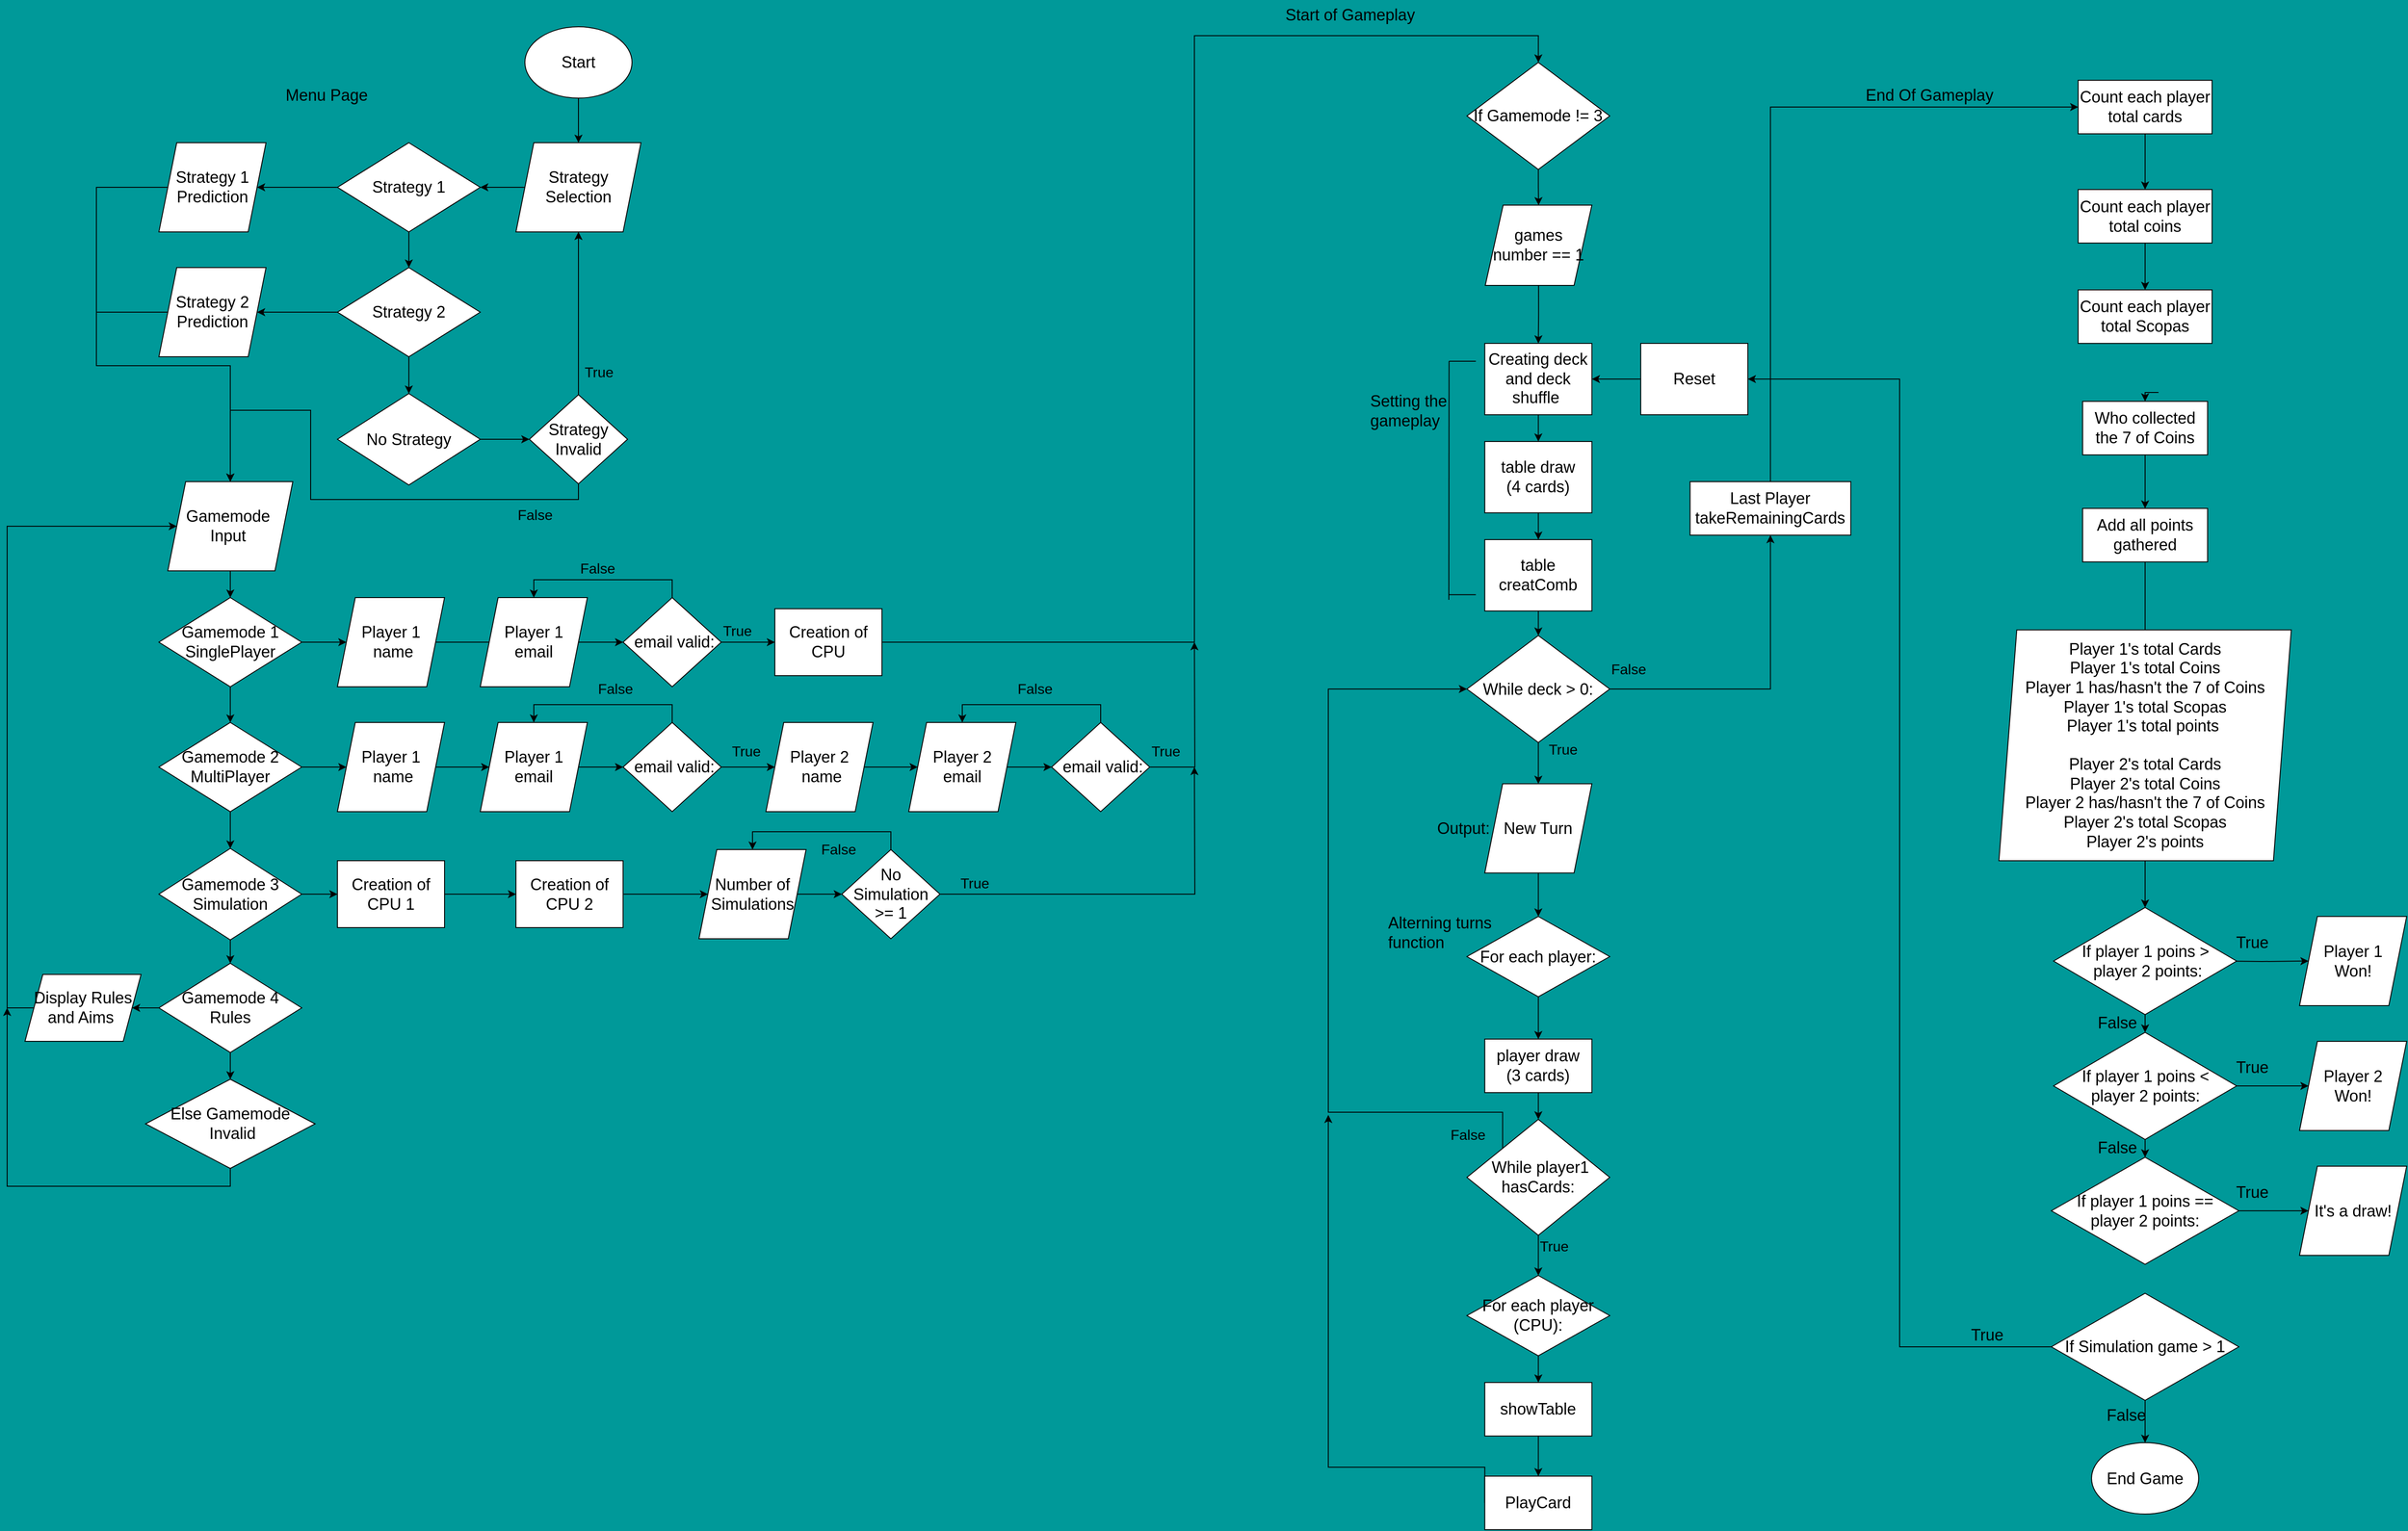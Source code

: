 <mxfile version="21.0.6" type="github" pages="5">
  <diagram id="C5RBs43oDa-KdzZeNtuy" name="Scopa Card Game">
    <mxGraphModel dx="1357" dy="1932" grid="1" gridSize="10" guides="1" tooltips="1" connect="1" arrows="1" fold="1" page="1" pageScale="1" pageWidth="827" pageHeight="1169" background="#009999" math="0" shadow="0">
      <root>
        <mxCell id="WIyWlLk6GJQsqaUBKTNV-0" />
        <mxCell id="WIyWlLk6GJQsqaUBKTNV-1" parent="WIyWlLk6GJQsqaUBKTNV-0" />
        <mxCell id="YeGWBvGDF-dvy0_CH280-10" style="edgeStyle=orthogonalEdgeStyle;rounded=0;orthogonalLoop=1;jettySize=auto;html=1;exitX=0.5;exitY=1;exitDx=0;exitDy=0;entryX=0.5;entryY=0;entryDx=0;entryDy=0;" parent="WIyWlLk6GJQsqaUBKTNV-1" source="HH_Q_SZp9m50b5lRNX-O-0" target="YeGWBvGDF-dvy0_CH280-0" edge="1">
          <mxGeometry relative="1" as="geometry" />
        </mxCell>
        <mxCell id="HH_Q_SZp9m50b5lRNX-O-0" value="&lt;font style=&quot;font-size: 18px;&quot;&gt;Start&lt;/font&gt;" style="ellipse;whiteSpace=wrap;html=1;" parent="WIyWlLk6GJQsqaUBKTNV-1" vertex="1">
          <mxGeometry x="940" y="-60" width="120" height="80" as="geometry" />
        </mxCell>
        <mxCell id="lPtxXaYhRmQ_pLQ50HGr-28" style="edgeStyle=orthogonalEdgeStyle;rounded=0;orthogonalLoop=1;jettySize=auto;html=1;exitX=1;exitY=0.5;exitDx=0;exitDy=0;entryX=0.5;entryY=0;entryDx=0;entryDy=0;" edge="1" parent="WIyWlLk6GJQsqaUBKTNV-1" source="HH_Q_SZp9m50b5lRNX-O-3" target="lPtxXaYhRmQ_pLQ50HGr-25">
          <mxGeometry relative="1" as="geometry">
            <Array as="points">
              <mxPoint x="1690" y="630" />
              <mxPoint x="1690" y="-50" />
              <mxPoint x="2075" y="-50" />
            </Array>
          </mxGeometry>
        </mxCell>
        <mxCell id="HH_Q_SZp9m50b5lRNX-O-3" value="Creation of CPU" style="rounded=0;whiteSpace=wrap;html=1;fontSize=18;" parent="WIyWlLk6GJQsqaUBKTNV-1" vertex="1">
          <mxGeometry x="1220" y="592.5" width="120" height="75" as="geometry" />
        </mxCell>
        <mxCell id="HH_Q_SZp9m50b5lRNX-O-4" value="Gamemode&amp;nbsp;&lt;br&gt;Input&amp;nbsp;" style="shape=parallelogram;perimeter=parallelogramPerimeter;whiteSpace=wrap;html=1;fixedSize=1;fontSize=18;" parent="WIyWlLk6GJQsqaUBKTNV-1" vertex="1">
          <mxGeometry x="540" y="450" width="140" height="100" as="geometry" />
        </mxCell>
        <mxCell id="a4mW-Qo0J0XxIdTDFxQc-3" style="edgeStyle=orthogonalEdgeStyle;rounded=0;orthogonalLoop=1;jettySize=auto;html=1;exitX=0.5;exitY=1;exitDx=0;exitDy=0;entryX=0.5;entryY=0;entryDx=0;entryDy=0;" parent="WIyWlLk6GJQsqaUBKTNV-1" source="HH_Q_SZp9m50b5lRNX-O-7" target="HH_Q_SZp9m50b5lRNX-O-21" edge="1">
          <mxGeometry relative="1" as="geometry" />
        </mxCell>
        <mxCell id="HH_Q_SZp9m50b5lRNX-O-7" value="Gamemode 1&lt;br&gt;SinglePlayer" style="rhombus;whiteSpace=wrap;html=1;fontSize=18;" parent="WIyWlLk6GJQsqaUBKTNV-1" vertex="1">
          <mxGeometry x="530" y="580" width="160" height="100" as="geometry" />
        </mxCell>
        <mxCell id="HH_Q_SZp9m50b5lRNX-O-10" value="" style="endArrow=classic;html=1;rounded=0;fontSize=18;exitX=0.5;exitY=1;exitDx=0;exitDy=0;entryX=0.5;entryY=0;entryDx=0;entryDy=0;" parent="WIyWlLk6GJQsqaUBKTNV-1" source="HH_Q_SZp9m50b5lRNX-O-4" target="HH_Q_SZp9m50b5lRNX-O-7" edge="1">
          <mxGeometry width="50" height="50" relative="1" as="geometry">
            <mxPoint x="609.5" y="550" as="sourcePoint" />
            <mxPoint x="610" y="590" as="targetPoint" />
          </mxGeometry>
        </mxCell>
        <mxCell id="HH_Q_SZp9m50b5lRNX-O-16" value="" style="endArrow=classic;html=1;rounded=0;fontSize=18;exitX=1;exitY=0.5;exitDx=0;exitDy=0;entryX=0;entryY=0.5;entryDx=0;entryDy=0;" parent="WIyWlLk6GJQsqaUBKTNV-1" source="HH_Q_SZp9m50b5lRNX-O-7" target="HH_Q_SZp9m50b5lRNX-O-17" edge="1">
          <mxGeometry width="50" height="50" relative="1" as="geometry">
            <mxPoint x="619.5" y="560" as="sourcePoint" />
            <mxPoint x="620" y="600" as="targetPoint" />
          </mxGeometry>
        </mxCell>
        <mxCell id="HH_Q_SZp9m50b5lRNX-O-19" style="edgeStyle=orthogonalEdgeStyle;rounded=0;orthogonalLoop=1;jettySize=auto;html=1;exitX=1;exitY=0.5;exitDx=0;exitDy=0;entryX=0;entryY=0.5;entryDx=0;entryDy=0;fontSize=18;startArrow=none;" parent="WIyWlLk6GJQsqaUBKTNV-1" source="tfRP4BOYB_MUKid82z_x-2" target="HH_Q_SZp9m50b5lRNX-O-3" edge="1">
          <mxGeometry relative="1" as="geometry" />
        </mxCell>
        <mxCell id="HH_Q_SZp9m50b5lRNX-O-17" value="Player 1&lt;br&gt;&amp;nbsp;name" style="shape=parallelogram;perimeter=parallelogramPerimeter;whiteSpace=wrap;html=1;fixedSize=1;fontSize=18;" parent="WIyWlLk6GJQsqaUBKTNV-1" vertex="1">
          <mxGeometry x="730" y="580" width="120" height="100" as="geometry" />
        </mxCell>
        <mxCell id="a4mW-Qo0J0XxIdTDFxQc-4" style="edgeStyle=orthogonalEdgeStyle;rounded=0;orthogonalLoop=1;jettySize=auto;html=1;exitX=0.5;exitY=1;exitDx=0;exitDy=0;entryX=0.5;entryY=0;entryDx=0;entryDy=0;" parent="WIyWlLk6GJQsqaUBKTNV-1" source="HH_Q_SZp9m50b5lRNX-O-21" target="HH_Q_SZp9m50b5lRNX-O-36" edge="1">
          <mxGeometry relative="1" as="geometry" />
        </mxCell>
        <mxCell id="HH_Q_SZp9m50b5lRNX-O-21" value="Gamemode 2&lt;br&gt;MultiPlayer" style="rhombus;whiteSpace=wrap;html=1;fontSize=18;" parent="WIyWlLk6GJQsqaUBKTNV-1" vertex="1">
          <mxGeometry x="530" y="720" width="160" height="100" as="geometry" />
        </mxCell>
        <mxCell id="HH_Q_SZp9m50b5lRNX-O-23" value="" style="endArrow=classic;html=1;rounded=0;fontSize=18;exitX=1;exitY=0.5;exitDx=0;exitDy=0;entryX=0;entryY=0.5;entryDx=0;entryDy=0;" parent="WIyWlLk6GJQsqaUBKTNV-1" source="HH_Q_SZp9m50b5lRNX-O-21" target="HH_Q_SZp9m50b5lRNX-O-25" edge="1">
          <mxGeometry width="50" height="50" relative="1" as="geometry">
            <mxPoint x="619.5" y="690" as="sourcePoint" />
            <mxPoint x="620" y="730" as="targetPoint" />
          </mxGeometry>
        </mxCell>
        <mxCell id="HH_Q_SZp9m50b5lRNX-O-28" style="edgeStyle=orthogonalEdgeStyle;rounded=0;orthogonalLoop=1;jettySize=auto;html=1;exitX=1;exitY=0.5;exitDx=0;exitDy=0;fontSize=18;entryX=0;entryY=0.5;entryDx=0;entryDy=0;" parent="WIyWlLk6GJQsqaUBKTNV-1" source="HH_Q_SZp9m50b5lRNX-O-25" target="g_fAm4qxgGEfnLktXocE-22" edge="1">
          <mxGeometry relative="1" as="geometry">
            <mxPoint x="940" y="770" as="targetPoint" />
          </mxGeometry>
        </mxCell>
        <mxCell id="HH_Q_SZp9m50b5lRNX-O-25" value="Player 1&lt;br&gt;&amp;nbsp;name" style="shape=parallelogram;perimeter=parallelogramPerimeter;whiteSpace=wrap;html=1;fixedSize=1;fontSize=18;" parent="WIyWlLk6GJQsqaUBKTNV-1" vertex="1">
          <mxGeometry x="730" y="720" width="120" height="100" as="geometry" />
        </mxCell>
        <mxCell id="a4mW-Qo0J0XxIdTDFxQc-6" style="edgeStyle=orthogonalEdgeStyle;rounded=0;orthogonalLoop=1;jettySize=auto;html=1;exitX=1;exitY=0.5;exitDx=0;exitDy=0;entryX=0;entryY=0.5;entryDx=0;entryDy=0;" parent="WIyWlLk6GJQsqaUBKTNV-1" source="HH_Q_SZp9m50b5lRNX-O-35" target="J6nUsC2NRwStbbg_lRBb-2" edge="1">
          <mxGeometry relative="1" as="geometry">
            <mxPoint x="1110" y="880" as="targetPoint" />
          </mxGeometry>
        </mxCell>
        <mxCell id="HH_Q_SZp9m50b5lRNX-O-35" value="Creation of CPU 2" style="rounded=0;whiteSpace=wrap;html=1;fontSize=18;" parent="WIyWlLk6GJQsqaUBKTNV-1" vertex="1">
          <mxGeometry x="930" y="875" width="120" height="75" as="geometry" />
        </mxCell>
        <mxCell id="a4mW-Qo0J0XxIdTDFxQc-7" style="edgeStyle=orthogonalEdgeStyle;rounded=0;orthogonalLoop=1;jettySize=auto;html=1;exitX=0.5;exitY=1;exitDx=0;exitDy=0;" parent="WIyWlLk6GJQsqaUBKTNV-1" source="HH_Q_SZp9m50b5lRNX-O-36" target="HH_Q_SZp9m50b5lRNX-O-43" edge="1">
          <mxGeometry relative="1" as="geometry" />
        </mxCell>
        <mxCell id="HH_Q_SZp9m50b5lRNX-O-36" value="Gamemode 3&lt;br&gt;Simulation" style="rhombus;whiteSpace=wrap;html=1;fontSize=18;" parent="WIyWlLk6GJQsqaUBKTNV-1" vertex="1">
          <mxGeometry x="530" y="861.25" width="160" height="102.5" as="geometry" />
        </mxCell>
        <mxCell id="HH_Q_SZp9m50b5lRNX-O-38" value="" style="endArrow=classic;html=1;rounded=0;fontSize=18;exitX=1;exitY=0.5;exitDx=0;exitDy=0;entryX=0;entryY=0.5;entryDx=0;entryDy=0;" parent="WIyWlLk6GJQsqaUBKTNV-1" source="HH_Q_SZp9m50b5lRNX-O-36" target="HH_Q_SZp9m50b5lRNX-O-42" edge="1">
          <mxGeometry width="50" height="50" relative="1" as="geometry">
            <mxPoint x="619.5" y="820" as="sourcePoint" />
            <mxPoint x="730" y="895" as="targetPoint" />
          </mxGeometry>
        </mxCell>
        <mxCell id="a4mW-Qo0J0XxIdTDFxQc-5" style="edgeStyle=orthogonalEdgeStyle;rounded=0;orthogonalLoop=1;jettySize=auto;html=1;exitX=1;exitY=0.5;exitDx=0;exitDy=0;entryX=0;entryY=0.5;entryDx=0;entryDy=0;" parent="WIyWlLk6GJQsqaUBKTNV-1" source="HH_Q_SZp9m50b5lRNX-O-42" target="HH_Q_SZp9m50b5lRNX-O-35" edge="1">
          <mxGeometry relative="1" as="geometry" />
        </mxCell>
        <mxCell id="HH_Q_SZp9m50b5lRNX-O-42" value="Creation of CPU 1" style="rounded=0;whiteSpace=wrap;html=1;fontSize=18;" parent="WIyWlLk6GJQsqaUBKTNV-1" vertex="1">
          <mxGeometry x="730" y="875" width="120" height="75" as="geometry" />
        </mxCell>
        <mxCell id="g_fAm4qxgGEfnLktXocE-3" style="edgeStyle=orthogonalEdgeStyle;rounded=0;orthogonalLoop=1;jettySize=auto;html=1;exitX=0.5;exitY=1;exitDx=0;exitDy=0;" parent="WIyWlLk6GJQsqaUBKTNV-1" source="wmRBI1XW2gA0O1IVpu8k-0" edge="1">
          <mxGeometry relative="1" as="geometry">
            <mxPoint x="360" y="1040" as="targetPoint" />
            <Array as="points">
              <mxPoint x="610" y="1240" />
              <mxPoint x="360" y="1240" />
            </Array>
          </mxGeometry>
        </mxCell>
        <mxCell id="wmRBI1XW2gA0O1IVpu8k-1" style="edgeStyle=orthogonalEdgeStyle;rounded=0;orthogonalLoop=1;jettySize=auto;html=1;exitX=0.5;exitY=1;exitDx=0;exitDy=0;entryX=0.5;entryY=0;entryDx=0;entryDy=0;" parent="WIyWlLk6GJQsqaUBKTNV-1" source="HH_Q_SZp9m50b5lRNX-O-43" target="wmRBI1XW2gA0O1IVpu8k-0" edge="1">
          <mxGeometry relative="1" as="geometry" />
        </mxCell>
        <mxCell id="lPtxXaYhRmQ_pLQ50HGr-20" style="edgeStyle=orthogonalEdgeStyle;rounded=0;orthogonalLoop=1;jettySize=auto;html=1;exitX=0;exitY=0.5;exitDx=0;exitDy=0;entryX=1;entryY=0.5;entryDx=0;entryDy=0;" edge="1" parent="WIyWlLk6GJQsqaUBKTNV-1" source="HH_Q_SZp9m50b5lRNX-O-43" target="lPtxXaYhRmQ_pLQ50HGr-18">
          <mxGeometry relative="1" as="geometry" />
        </mxCell>
        <mxCell id="HH_Q_SZp9m50b5lRNX-O-43" value="Gamemode 4&lt;br&gt;Rules" style="rhombus;whiteSpace=wrap;html=1;fontSize=18;" parent="WIyWlLk6GJQsqaUBKTNV-1" vertex="1">
          <mxGeometry x="530" y="990" width="160" height="100" as="geometry" />
        </mxCell>
        <mxCell id="tfRP4BOYB_MUKid82z_x-0" style="edgeStyle=orthogonalEdgeStyle;rounded=0;orthogonalLoop=1;jettySize=auto;html=1;exitX=1;exitY=0.5;exitDx=0;exitDy=0;entryX=0;entryY=0.5;entryDx=0;entryDy=0;fontSize=18;" parent="WIyWlLk6GJQsqaUBKTNV-1" source="tfRP4BOYB_MUKid82z_x-1" target="tfRP4BOYB_MUKid82z_x-2" edge="1">
          <mxGeometry relative="1" as="geometry">
            <mxPoint x="920" y="520" as="targetPoint" />
          </mxGeometry>
        </mxCell>
        <mxCell id="tfRP4BOYB_MUKid82z_x-1" value="Player 1&lt;br&gt;email" style="shape=parallelogram;perimeter=parallelogramPerimeter;whiteSpace=wrap;html=1;fixedSize=1;fontSize=18;" parent="WIyWlLk6GJQsqaUBKTNV-1" vertex="1">
          <mxGeometry x="890" y="580" width="120" height="100" as="geometry" />
        </mxCell>
        <mxCell id="tfRP4BOYB_MUKid82z_x-3" value="" style="edgeStyle=orthogonalEdgeStyle;rounded=0;orthogonalLoop=1;jettySize=auto;html=1;exitX=1;exitY=0.5;exitDx=0;exitDy=0;entryX=0;entryY=0.5;entryDx=0;entryDy=0;fontSize=18;endArrow=none;" parent="WIyWlLk6GJQsqaUBKTNV-1" source="HH_Q_SZp9m50b5lRNX-O-17" target="tfRP4BOYB_MUKid82z_x-1" edge="1">
          <mxGeometry relative="1" as="geometry">
            <mxPoint x="820" y="630" as="sourcePoint" />
            <mxPoint x="1180" y="588" as="targetPoint" />
          </mxGeometry>
        </mxCell>
        <mxCell id="tfRP4BOYB_MUKid82z_x-4" style="edgeStyle=orthogonalEdgeStyle;rounded=0;orthogonalLoop=1;jettySize=auto;html=1;exitX=0.5;exitY=0;exitDx=0;exitDy=0;entryX=0.5;entryY=0;entryDx=0;entryDy=0;" parent="WIyWlLk6GJQsqaUBKTNV-1" source="tfRP4BOYB_MUKid82z_x-2" target="tfRP4BOYB_MUKid82z_x-1" edge="1">
          <mxGeometry relative="1" as="geometry" />
        </mxCell>
        <mxCell id="tfRP4BOYB_MUKid82z_x-2" value="&lt;font style=&quot;font-size: 18px;&quot;&gt;&amp;nbsp;email valid:&lt;/font&gt;" style="rhombus;whiteSpace=wrap;html=1;" parent="WIyWlLk6GJQsqaUBKTNV-1" vertex="1">
          <mxGeometry x="1050" y="580" width="110" height="100" as="geometry" />
        </mxCell>
        <mxCell id="g_fAm4qxgGEfnLktXocE-0" value="&lt;font style=&quot;font-size: 16px;&quot;&gt;False&lt;/font&gt;" style="text;whiteSpace=wrap;html=1;fontSize=18;" parent="WIyWlLk6GJQsqaUBKTNV-1" vertex="1">
          <mxGeometry x="1000" y="530" width="50" height="30" as="geometry" />
        </mxCell>
        <mxCell id="g_fAm4qxgGEfnLktXocE-1" value="&lt;font style=&quot;font-size: 16px;&quot;&gt;True&lt;/font&gt;" style="text;whiteSpace=wrap;html=1;fontSize=18;" parent="WIyWlLk6GJQsqaUBKTNV-1" vertex="1">
          <mxGeometry x="1160" y="600" width="50" height="30" as="geometry" />
        </mxCell>
        <mxCell id="g_fAm4qxgGEfnLktXocE-20" style="edgeStyle=orthogonalEdgeStyle;rounded=0;orthogonalLoop=1;jettySize=auto;html=1;exitX=1;exitY=0.5;exitDx=0;exitDy=0;entryX=0;entryY=0.5;entryDx=0;entryDy=0;fontSize=18;startArrow=none;" parent="WIyWlLk6GJQsqaUBKTNV-1" source="g_fAm4qxgGEfnLktXocE-24" target="g_fAm4qxgGEfnLktXocE-28" edge="1">
          <mxGeometry relative="1" as="geometry">
            <mxPoint x="1220" y="770" as="targetPoint" />
          </mxGeometry>
        </mxCell>
        <mxCell id="g_fAm4qxgGEfnLktXocE-21" style="edgeStyle=orthogonalEdgeStyle;rounded=0;orthogonalLoop=1;jettySize=auto;html=1;exitX=1;exitY=0.5;exitDx=0;exitDy=0;entryX=0;entryY=0.5;entryDx=0;entryDy=0;fontSize=18;" parent="WIyWlLk6GJQsqaUBKTNV-1" source="g_fAm4qxgGEfnLktXocE-22" target="g_fAm4qxgGEfnLktXocE-24" edge="1">
          <mxGeometry relative="1" as="geometry">
            <mxPoint x="920" y="660" as="targetPoint" />
          </mxGeometry>
        </mxCell>
        <mxCell id="g_fAm4qxgGEfnLktXocE-22" value="Player 1&lt;br&gt;email" style="shape=parallelogram;perimeter=parallelogramPerimeter;whiteSpace=wrap;html=1;fixedSize=1;fontSize=18;" parent="WIyWlLk6GJQsqaUBKTNV-1" vertex="1">
          <mxGeometry x="890" y="720" width="120" height="100" as="geometry" />
        </mxCell>
        <mxCell id="g_fAm4qxgGEfnLktXocE-23" style="edgeStyle=orthogonalEdgeStyle;rounded=0;orthogonalLoop=1;jettySize=auto;html=1;exitX=0.5;exitY=0;exitDx=0;exitDy=0;entryX=0.5;entryY=0;entryDx=0;entryDy=0;" parent="WIyWlLk6GJQsqaUBKTNV-1" source="g_fAm4qxgGEfnLktXocE-24" target="g_fAm4qxgGEfnLktXocE-22" edge="1">
          <mxGeometry relative="1" as="geometry" />
        </mxCell>
        <mxCell id="g_fAm4qxgGEfnLktXocE-24" value="&lt;font style=&quot;font-size: 18px;&quot;&gt;&amp;nbsp;email valid:&lt;/font&gt;" style="rhombus;whiteSpace=wrap;html=1;" parent="WIyWlLk6GJQsqaUBKTNV-1" vertex="1">
          <mxGeometry x="1050" y="720" width="110" height="100" as="geometry" />
        </mxCell>
        <mxCell id="g_fAm4qxgGEfnLktXocE-25" value="&lt;font style=&quot;font-size: 16px;&quot;&gt;False&lt;/font&gt;" style="text;whiteSpace=wrap;html=1;fontSize=18;" parent="WIyWlLk6GJQsqaUBKTNV-1" vertex="1">
          <mxGeometry x="1020" y="665" width="50" height="30" as="geometry" />
        </mxCell>
        <mxCell id="g_fAm4qxgGEfnLktXocE-26" value="&lt;font style=&quot;font-size: 16px;&quot;&gt;True&lt;/font&gt;" style="text;whiteSpace=wrap;html=1;fontSize=18;" parent="WIyWlLk6GJQsqaUBKTNV-1" vertex="1">
          <mxGeometry x="1170" y="735" width="50" height="30" as="geometry" />
        </mxCell>
        <mxCell id="g_fAm4qxgGEfnLktXocE-27" style="edgeStyle=orthogonalEdgeStyle;rounded=0;orthogonalLoop=1;jettySize=auto;html=1;exitX=1;exitY=0.5;exitDx=0;exitDy=0;fontSize=18;entryX=0;entryY=0.5;entryDx=0;entryDy=0;" parent="WIyWlLk6GJQsqaUBKTNV-1" source="g_fAm4qxgGEfnLktXocE-28" target="g_fAm4qxgGEfnLktXocE-31" edge="1">
          <mxGeometry relative="1" as="geometry">
            <mxPoint x="1420" y="765" as="targetPoint" />
          </mxGeometry>
        </mxCell>
        <mxCell id="g_fAm4qxgGEfnLktXocE-28" value="Player 2&lt;br&gt;&amp;nbsp;name" style="shape=parallelogram;perimeter=parallelogramPerimeter;whiteSpace=wrap;html=1;fixedSize=1;fontSize=18;" parent="WIyWlLk6GJQsqaUBKTNV-1" vertex="1">
          <mxGeometry x="1210" y="720" width="120" height="100" as="geometry" />
        </mxCell>
        <mxCell id="g_fAm4qxgGEfnLktXocE-29" style="edgeStyle=orthogonalEdgeStyle;rounded=0;orthogonalLoop=1;jettySize=auto;html=1;exitX=1;exitY=0.5;exitDx=0;exitDy=0;fontSize=18;startArrow=none;" parent="WIyWlLk6GJQsqaUBKTNV-1" source="g_fAm4qxgGEfnLktXocE-33" edge="1">
          <mxGeometry relative="1" as="geometry">
            <mxPoint x="1690" y="630" as="targetPoint" />
          </mxGeometry>
        </mxCell>
        <mxCell id="g_fAm4qxgGEfnLktXocE-30" style="edgeStyle=orthogonalEdgeStyle;rounded=0;orthogonalLoop=1;jettySize=auto;html=1;exitX=1;exitY=0.5;exitDx=0;exitDy=0;entryX=0;entryY=0.5;entryDx=0;entryDy=0;fontSize=18;" parent="WIyWlLk6GJQsqaUBKTNV-1" source="g_fAm4qxgGEfnLktXocE-31" target="g_fAm4qxgGEfnLktXocE-33" edge="1">
          <mxGeometry relative="1" as="geometry">
            <mxPoint x="1400" y="655" as="targetPoint" />
          </mxGeometry>
        </mxCell>
        <mxCell id="g_fAm4qxgGEfnLktXocE-31" value="Player 2&lt;br&gt;email" style="shape=parallelogram;perimeter=parallelogramPerimeter;whiteSpace=wrap;html=1;fixedSize=1;fontSize=18;" parent="WIyWlLk6GJQsqaUBKTNV-1" vertex="1">
          <mxGeometry x="1370" y="720" width="120" height="100" as="geometry" />
        </mxCell>
        <mxCell id="g_fAm4qxgGEfnLktXocE-32" style="edgeStyle=orthogonalEdgeStyle;rounded=0;orthogonalLoop=1;jettySize=auto;html=1;exitX=0.5;exitY=0;exitDx=0;exitDy=0;entryX=0.5;entryY=0;entryDx=0;entryDy=0;" parent="WIyWlLk6GJQsqaUBKTNV-1" source="g_fAm4qxgGEfnLktXocE-33" target="g_fAm4qxgGEfnLktXocE-31" edge="1">
          <mxGeometry relative="1" as="geometry" />
        </mxCell>
        <mxCell id="g_fAm4qxgGEfnLktXocE-33" value="&lt;font style=&quot;font-size: 18px;&quot;&gt;&amp;nbsp;email valid:&lt;/font&gt;" style="rhombus;whiteSpace=wrap;html=1;" parent="WIyWlLk6GJQsqaUBKTNV-1" vertex="1">
          <mxGeometry x="1530" y="720" width="110" height="100" as="geometry" />
        </mxCell>
        <mxCell id="g_fAm4qxgGEfnLktXocE-34" value="&lt;font style=&quot;font-size: 16px;&quot;&gt;True&lt;/font&gt;" style="text;whiteSpace=wrap;html=1;fontSize=18;" parent="WIyWlLk6GJQsqaUBKTNV-1" vertex="1">
          <mxGeometry x="1640" y="735" width="50" height="30" as="geometry" />
        </mxCell>
        <mxCell id="J6nUsC2NRwStbbg_lRBb-0" style="edgeStyle=orthogonalEdgeStyle;rounded=0;orthogonalLoop=1;jettySize=auto;html=1;exitX=1;exitY=0.5;exitDx=0;exitDy=0;fontSize=18;startArrow=none;" parent="WIyWlLk6GJQsqaUBKTNV-1" source="J6nUsC2NRwStbbg_lRBb-4" edge="1">
          <mxGeometry relative="1" as="geometry">
            <mxPoint x="1690" y="770" as="targetPoint" />
          </mxGeometry>
        </mxCell>
        <mxCell id="J6nUsC2NRwStbbg_lRBb-1" style="edgeStyle=orthogonalEdgeStyle;rounded=0;orthogonalLoop=1;jettySize=auto;html=1;exitX=1;exitY=0.5;exitDx=0;exitDy=0;entryX=0;entryY=0.5;entryDx=0;entryDy=0;fontSize=18;" parent="WIyWlLk6GJQsqaUBKTNV-1" source="J6nUsC2NRwStbbg_lRBb-2" target="J6nUsC2NRwStbbg_lRBb-4" edge="1">
          <mxGeometry relative="1" as="geometry">
            <mxPoint x="1150" y="803.75" as="targetPoint" />
          </mxGeometry>
        </mxCell>
        <mxCell id="J6nUsC2NRwStbbg_lRBb-2" value="Number of Simulations" style="shape=parallelogram;perimeter=parallelogramPerimeter;whiteSpace=wrap;html=1;fixedSize=1;fontSize=18;" parent="WIyWlLk6GJQsqaUBKTNV-1" vertex="1">
          <mxGeometry x="1135" y="862.5" width="120" height="100" as="geometry" />
        </mxCell>
        <mxCell id="J6nUsC2NRwStbbg_lRBb-3" style="edgeStyle=orthogonalEdgeStyle;rounded=0;orthogonalLoop=1;jettySize=auto;html=1;exitX=0.5;exitY=0;exitDx=0;exitDy=0;entryX=0.5;entryY=0;entryDx=0;entryDy=0;" parent="WIyWlLk6GJQsqaUBKTNV-1" source="J6nUsC2NRwStbbg_lRBb-4" target="J6nUsC2NRwStbbg_lRBb-2" edge="1">
          <mxGeometry relative="1" as="geometry" />
        </mxCell>
        <mxCell id="J6nUsC2NRwStbbg_lRBb-4" value="&lt;span style=&quot;font-size: 18px;&quot;&gt;No Simulation &amp;gt;= 1&lt;/span&gt;" style="rhombus;whiteSpace=wrap;html=1;" parent="WIyWlLk6GJQsqaUBKTNV-1" vertex="1">
          <mxGeometry x="1295" y="862.5" width="110" height="100" as="geometry" />
        </mxCell>
        <mxCell id="J6nUsC2NRwStbbg_lRBb-5" value="&lt;font style=&quot;font-size: 16px;&quot;&gt;False&lt;/font&gt;" style="text;whiteSpace=wrap;html=1;fontSize=18;" parent="WIyWlLk6GJQsqaUBKTNV-1" vertex="1">
          <mxGeometry x="1270" y="845" width="50" height="30" as="geometry" />
        </mxCell>
        <mxCell id="J6nUsC2NRwStbbg_lRBb-6" value="&lt;font style=&quot;font-size: 16px;&quot;&gt;True&lt;/font&gt;" style="text;whiteSpace=wrap;html=1;fontSize=18;" parent="WIyWlLk6GJQsqaUBKTNV-1" vertex="1">
          <mxGeometry x="1426" y="882.5" width="50" height="30" as="geometry" />
        </mxCell>
        <mxCell id="YeGWBvGDF-dvy0_CH280-11" style="edgeStyle=orthogonalEdgeStyle;rounded=0;orthogonalLoop=1;jettySize=auto;html=1;exitX=0;exitY=0.5;exitDx=0;exitDy=0;entryX=1;entryY=0.5;entryDx=0;entryDy=0;" parent="WIyWlLk6GJQsqaUBKTNV-1" source="YeGWBvGDF-dvy0_CH280-0" target="YeGWBvGDF-dvy0_CH280-2" edge="1">
          <mxGeometry relative="1" as="geometry" />
        </mxCell>
        <mxCell id="YeGWBvGDF-dvy0_CH280-0" value="Strategy Selection" style="shape=parallelogram;perimeter=parallelogramPerimeter;whiteSpace=wrap;html=1;fixedSize=1;fontSize=18;" parent="WIyWlLk6GJQsqaUBKTNV-1" vertex="1">
          <mxGeometry x="930" y="70" width="140" height="100" as="geometry" />
        </mxCell>
        <mxCell id="YeGWBvGDF-dvy0_CH280-1" style="edgeStyle=orthogonalEdgeStyle;rounded=0;orthogonalLoop=1;jettySize=auto;html=1;exitX=0.5;exitY=1;exitDx=0;exitDy=0;entryX=0.5;entryY=0;entryDx=0;entryDy=0;" parent="WIyWlLk6GJQsqaUBKTNV-1" source="YeGWBvGDF-dvy0_CH280-2" target="YeGWBvGDF-dvy0_CH280-4" edge="1">
          <mxGeometry relative="1" as="geometry" />
        </mxCell>
        <mxCell id="hiqK_q8E5ouLZYj6ZJDG-6" style="edgeStyle=orthogonalEdgeStyle;rounded=0;orthogonalLoop=1;jettySize=auto;html=1;exitX=0;exitY=0.5;exitDx=0;exitDy=0;entryX=1;entryY=0.5;entryDx=0;entryDy=0;" parent="WIyWlLk6GJQsqaUBKTNV-1" source="YeGWBvGDF-dvy0_CH280-2" target="OLSodcF-RHbEvANPN67J-0" edge="1">
          <mxGeometry relative="1" as="geometry">
            <mxPoint x="690" y="120" as="targetPoint" />
          </mxGeometry>
        </mxCell>
        <mxCell id="YeGWBvGDF-dvy0_CH280-2" value="Strategy 1" style="rhombus;whiteSpace=wrap;html=1;fontSize=18;" parent="WIyWlLk6GJQsqaUBKTNV-1" vertex="1">
          <mxGeometry x="730" y="70" width="160" height="100" as="geometry" />
        </mxCell>
        <mxCell id="YeGWBvGDF-dvy0_CH280-3" style="edgeStyle=orthogonalEdgeStyle;rounded=0;orthogonalLoop=1;jettySize=auto;html=1;exitX=0.5;exitY=1;exitDx=0;exitDy=0;entryX=0.5;entryY=0;entryDx=0;entryDy=0;" parent="WIyWlLk6GJQsqaUBKTNV-1" source="YeGWBvGDF-dvy0_CH280-4" target="YeGWBvGDF-dvy0_CH280-6" edge="1">
          <mxGeometry relative="1" as="geometry" />
        </mxCell>
        <mxCell id="hiqK_q8E5ouLZYj6ZJDG-5" style="edgeStyle=orthogonalEdgeStyle;rounded=0;orthogonalLoop=1;jettySize=auto;html=1;exitX=0;exitY=0.5;exitDx=0;exitDy=0;entryX=1;entryY=0.5;entryDx=0;entryDy=0;" parent="WIyWlLk6GJQsqaUBKTNV-1" source="YeGWBvGDF-dvy0_CH280-4" target="OLSodcF-RHbEvANPN67J-13" edge="1">
          <mxGeometry relative="1" as="geometry">
            <mxPoint x="690" y="260" as="targetPoint" />
          </mxGeometry>
        </mxCell>
        <mxCell id="YeGWBvGDF-dvy0_CH280-4" value="Strategy 2" style="rhombus;whiteSpace=wrap;html=1;fontSize=18;" parent="WIyWlLk6GJQsqaUBKTNV-1" vertex="1">
          <mxGeometry x="730" y="210" width="160" height="100" as="geometry" />
        </mxCell>
        <mxCell id="hiqK_q8E5ouLZYj6ZJDG-14" style="edgeStyle=orthogonalEdgeStyle;rounded=0;orthogonalLoop=1;jettySize=auto;html=1;exitX=1;exitY=0.5;exitDx=0;exitDy=0;entryX=0;entryY=0.5;entryDx=0;entryDy=0;" parent="WIyWlLk6GJQsqaUBKTNV-1" source="YeGWBvGDF-dvy0_CH280-6" target="hiqK_q8E5ouLZYj6ZJDG-13" edge="1">
          <mxGeometry relative="1" as="geometry" />
        </mxCell>
        <mxCell id="YeGWBvGDF-dvy0_CH280-6" value="No Strategy" style="rhombus;whiteSpace=wrap;html=1;fontSize=18;" parent="WIyWlLk6GJQsqaUBKTNV-1" vertex="1">
          <mxGeometry x="730" y="351.25" width="160" height="102.5" as="geometry" />
        </mxCell>
        <mxCell id="ic1z0VXb14ZqtnYiiZXd-0" style="edgeStyle=orthogonalEdgeStyle;rounded=0;orthogonalLoop=1;jettySize=auto;html=1;exitX=0;exitY=0.5;exitDx=0;exitDy=0;entryX=0.5;entryY=0;entryDx=0;entryDy=0;" parent="WIyWlLk6GJQsqaUBKTNV-1" source="OLSodcF-RHbEvANPN67J-0" target="HH_Q_SZp9m50b5lRNX-O-4" edge="1">
          <mxGeometry relative="1" as="geometry">
            <Array as="points">
              <mxPoint x="460" y="120" />
              <mxPoint x="460" y="320" />
              <mxPoint x="610" y="320" />
            </Array>
            <mxPoint x="480" y="120" as="sourcePoint" />
          </mxGeometry>
        </mxCell>
        <mxCell id="ic1z0VXb14ZqtnYiiZXd-1" style="edgeStyle=orthogonalEdgeStyle;rounded=0;orthogonalLoop=1;jettySize=auto;html=1;exitX=0;exitY=0.5;exitDx=0;exitDy=0;entryX=0.5;entryY=0;entryDx=0;entryDy=0;" parent="WIyWlLk6GJQsqaUBKTNV-1" source="OLSodcF-RHbEvANPN67J-13" target="HH_Q_SZp9m50b5lRNX-O-4" edge="1">
          <mxGeometry relative="1" as="geometry">
            <Array as="points">
              <mxPoint x="460" y="260" />
              <mxPoint x="460" y="320" />
              <mxPoint x="610" y="320" />
            </Array>
            <mxPoint x="480" y="260" as="sourcePoint" />
          </mxGeometry>
        </mxCell>
        <mxCell id="hiqK_q8E5ouLZYj6ZJDG-15" style="edgeStyle=orthogonalEdgeStyle;rounded=0;orthogonalLoop=1;jettySize=auto;html=1;exitX=0.5;exitY=0;exitDx=0;exitDy=0;entryX=0.5;entryY=1;entryDx=0;entryDy=0;" parent="WIyWlLk6GJQsqaUBKTNV-1" source="hiqK_q8E5ouLZYj6ZJDG-13" target="YeGWBvGDF-dvy0_CH280-0" edge="1">
          <mxGeometry relative="1" as="geometry" />
        </mxCell>
        <mxCell id="6V3KA9wj_s8eHBqg6Mto-1" style="edgeStyle=orthogonalEdgeStyle;rounded=0;orthogonalLoop=1;jettySize=auto;html=1;exitX=0.5;exitY=1;exitDx=0;exitDy=0;entryX=0.5;entryY=0;entryDx=0;entryDy=0;" parent="WIyWlLk6GJQsqaUBKTNV-1" source="hiqK_q8E5ouLZYj6ZJDG-13" target="HH_Q_SZp9m50b5lRNX-O-4" edge="1">
          <mxGeometry relative="1" as="geometry">
            <mxPoint x="620" y="400" as="targetPoint" />
            <Array as="points">
              <mxPoint x="1000" y="470" />
              <mxPoint x="700" y="470" />
              <mxPoint x="700" y="370" />
              <mxPoint x="610" y="370" />
            </Array>
          </mxGeometry>
        </mxCell>
        <mxCell id="hiqK_q8E5ouLZYj6ZJDG-13" value="&lt;font style=&quot;font-size: 18px;&quot;&gt;Strategy Invalid&lt;/font&gt;" style="rhombus;whiteSpace=wrap;html=1;" parent="WIyWlLk6GJQsqaUBKTNV-1" vertex="1">
          <mxGeometry x="945" y="352.5" width="110" height="100" as="geometry" />
        </mxCell>
        <mxCell id="hiqK_q8E5ouLZYj6ZJDG-16" value="&lt;font style=&quot;font-size: 16px;&quot;&gt;True&lt;/font&gt;" style="text;whiteSpace=wrap;html=1;fontSize=18;" parent="WIyWlLk6GJQsqaUBKTNV-1" vertex="1">
          <mxGeometry x="1005" y="310" width="50" height="30" as="geometry" />
        </mxCell>
        <mxCell id="hiqK_q8E5ouLZYj6ZJDG-19" value="&lt;font style=&quot;font-size: 16px;&quot;&gt;False&lt;/font&gt;" style="text;whiteSpace=wrap;html=1;fontSize=18;" parent="WIyWlLk6GJQsqaUBKTNV-1" vertex="1">
          <mxGeometry x="930" y="470" width="50" height="30" as="geometry" />
        </mxCell>
        <mxCell id="wmRBI1XW2gA0O1IVpu8k-0" value="Else Gamemode&lt;br&gt;&amp;nbsp;Invalid" style="rhombus;whiteSpace=wrap;html=1;fontSize=18;" parent="WIyWlLk6GJQsqaUBKTNV-1" vertex="1">
          <mxGeometry x="515" y="1120" width="190" height="100" as="geometry" />
        </mxCell>
        <mxCell id="As7zYQ27ajiBxiVSNyG--0" style="edgeStyle=orthogonalEdgeStyle;rounded=0;orthogonalLoop=1;jettySize=auto;html=1;exitX=0.5;exitY=1;exitDx=0;exitDy=0;fontSize=18;entryX=0.5;entryY=0;entryDx=0;entryDy=0;" parent="WIyWlLk6GJQsqaUBKTNV-1" source="As7zYQ27ajiBxiVSNyG--1" target="As7zYQ27ajiBxiVSNyG--3" edge="1">
          <mxGeometry relative="1" as="geometry">
            <mxPoint x="2075.28" y="445" as="targetPoint" />
          </mxGeometry>
        </mxCell>
        <mxCell id="As7zYQ27ajiBxiVSNyG--1" value="Creating deck and deck shuffle&amp;nbsp;" style="rounded=0;whiteSpace=wrap;html=1;fontSize=18;" parent="WIyWlLk6GJQsqaUBKTNV-1" vertex="1">
          <mxGeometry x="2015.28" y="295" width="120" height="80" as="geometry" />
        </mxCell>
        <mxCell id="As7zYQ27ajiBxiVSNyG--2" style="edgeStyle=orthogonalEdgeStyle;rounded=0;orthogonalLoop=1;jettySize=auto;html=1;exitX=0.5;exitY=1;exitDx=0;exitDy=0;fontSize=18;entryX=0.5;entryY=0;entryDx=0;entryDy=0;" parent="WIyWlLk6GJQsqaUBKTNV-1" source="As7zYQ27ajiBxiVSNyG--3" target="As7zYQ27ajiBxiVSNyG--5" edge="1">
          <mxGeometry relative="1" as="geometry">
            <mxPoint x="2075.28" y="585" as="targetPoint" />
          </mxGeometry>
        </mxCell>
        <mxCell id="As7zYQ27ajiBxiVSNyG--3" value="table draw &lt;br&gt;(4 cards)" style="rounded=0;whiteSpace=wrap;html=1;fontSize=18;" parent="WIyWlLk6GJQsqaUBKTNV-1" vertex="1">
          <mxGeometry x="2015.28" y="405" width="120" height="80" as="geometry" />
        </mxCell>
        <mxCell id="As7zYQ27ajiBxiVSNyG--4" style="edgeStyle=orthogonalEdgeStyle;rounded=0;orthogonalLoop=1;jettySize=auto;html=1;exitX=0.5;exitY=1;exitDx=0;exitDy=0;fontSize=18;entryX=0.5;entryY=0;entryDx=0;entryDy=0;" parent="WIyWlLk6GJQsqaUBKTNV-1" source="As7zYQ27ajiBxiVSNyG--5" target="As7zYQ27ajiBxiVSNyG--10" edge="1">
          <mxGeometry relative="1" as="geometry">
            <mxPoint x="2075.28" y="622.5" as="targetPoint" />
          </mxGeometry>
        </mxCell>
        <mxCell id="As7zYQ27ajiBxiVSNyG--5" value="table creatComb" style="rounded=0;whiteSpace=wrap;html=1;fontSize=18;" parent="WIyWlLk6GJQsqaUBKTNV-1" vertex="1">
          <mxGeometry x="2015.28" y="515" width="120" height="80" as="geometry" />
        </mxCell>
        <mxCell id="As7zYQ27ajiBxiVSNyG--8" style="edgeStyle=orthogonalEdgeStyle;rounded=0;orthogonalLoop=1;jettySize=auto;html=1;entryX=0.5;entryY=0;entryDx=0;entryDy=0;" parent="WIyWlLk6GJQsqaUBKTNV-1" source="As7zYQ27ajiBxiVSNyG--10" target="OLSodcF-RHbEvANPN67J-12" edge="1">
          <mxGeometry relative="1" as="geometry">
            <mxPoint x="2125.28" y="772.5" as="targetPoint" />
          </mxGeometry>
        </mxCell>
        <mxCell id="As7zYQ27ajiBxiVSNyG--9" style="edgeStyle=orthogonalEdgeStyle;rounded=0;orthogonalLoop=1;jettySize=auto;html=1;exitX=1;exitY=0.5;exitDx=0;exitDy=0;entryX=0.5;entryY=1;entryDx=0;entryDy=0;" parent="WIyWlLk6GJQsqaUBKTNV-1" source="As7zYQ27ajiBxiVSNyG--10" target="As7zYQ27ajiBxiVSNyG--91" edge="1">
          <mxGeometry relative="1" as="geometry" />
        </mxCell>
        <mxCell id="As7zYQ27ajiBxiVSNyG--10" value="&lt;font style=&quot;font-size: 18px;&quot;&gt;While deck &amp;gt; 0:&lt;/font&gt;" style="rhombus;whiteSpace=wrap;html=1;" parent="WIyWlLk6GJQsqaUBKTNV-1" vertex="1">
          <mxGeometry x="1995.28" y="622.5" width="160" height="120" as="geometry" />
        </mxCell>
        <mxCell id="As7zYQ27ajiBxiVSNyG--11" style="edgeStyle=orthogonalEdgeStyle;rounded=0;orthogonalLoop=1;jettySize=auto;html=1;entryX=0;entryY=0.5;entryDx=0;entryDy=0;fontSize=18;exitX=0;exitY=0;exitDx=0;exitDy=0;" parent="WIyWlLk6GJQsqaUBKTNV-1" source="As7zYQ27ajiBxiVSNyG--59" target="As7zYQ27ajiBxiVSNyG--10" edge="1">
          <mxGeometry relative="1" as="geometry">
            <mxPoint x="1835.28" y="1252.5" as="sourcePoint" />
            <Array as="points">
              <mxPoint x="2035" y="1157" />
              <mxPoint x="1840" y="1157" />
              <mxPoint x="1840" y="683" />
            </Array>
          </mxGeometry>
        </mxCell>
        <mxCell id="As7zYQ27ajiBxiVSNyG--12" value="Setting the gameplay" style="text;whiteSpace=wrap;html=1;fontSize=18;" parent="WIyWlLk6GJQsqaUBKTNV-1" vertex="1">
          <mxGeometry x="1885.28" y="342.5" width="120" height="50" as="geometry" />
        </mxCell>
        <mxCell id="As7zYQ27ajiBxiVSNyG--14" style="edgeStyle=orthogonalEdgeStyle;rounded=0;orthogonalLoop=1;jettySize=auto;html=1;exitX=0.5;exitY=1;exitDx=0;exitDy=0;entryX=0.5;entryY=0;entryDx=0;entryDy=0;fontSize=18;" parent="WIyWlLk6GJQsqaUBKTNV-1" source="As7zYQ27ajiBxiVSNyG--16" target="As7zYQ27ajiBxiVSNyG--20" edge="1">
          <mxGeometry relative="1" as="geometry" />
        </mxCell>
        <mxCell id="As7zYQ27ajiBxiVSNyG--16" value="Count each player total cards" style="rounded=0;whiteSpace=wrap;html=1;fontSize=18;" parent="WIyWlLk6GJQsqaUBKTNV-1" vertex="1">
          <mxGeometry x="2680" width="150" height="60" as="geometry" />
        </mxCell>
        <mxCell id="lPtxXaYhRmQ_pLQ50HGr-1" style="edgeStyle=orthogonalEdgeStyle;rounded=0;orthogonalLoop=1;jettySize=auto;html=1;entryX=0.5;entryY=0;entryDx=0;entryDy=0;" edge="1" parent="WIyWlLk6GJQsqaUBKTNV-1" target="As7zYQ27ajiBxiVSNyG--72">
          <mxGeometry relative="1" as="geometry">
            <mxPoint x="2770" y="350" as="sourcePoint" />
          </mxGeometry>
        </mxCell>
        <mxCell id="As7zYQ27ajiBxiVSNyG--18" value="Count each player total Scopas" style="rounded=0;whiteSpace=wrap;html=1;fontSize=18;" parent="WIyWlLk6GJQsqaUBKTNV-1" vertex="1">
          <mxGeometry x="2680" y="235" width="150" height="60" as="geometry" />
        </mxCell>
        <mxCell id="lPtxXaYhRmQ_pLQ50HGr-0" style="edgeStyle=orthogonalEdgeStyle;rounded=0;orthogonalLoop=1;jettySize=auto;html=1;exitX=0.5;exitY=1;exitDx=0;exitDy=0;entryX=0.5;entryY=0;entryDx=0;entryDy=0;" edge="1" parent="WIyWlLk6GJQsqaUBKTNV-1" source="As7zYQ27ajiBxiVSNyG--20" target="As7zYQ27ajiBxiVSNyG--18">
          <mxGeometry relative="1" as="geometry" />
        </mxCell>
        <mxCell id="As7zYQ27ajiBxiVSNyG--20" value="Count each player total coins" style="rounded=0;whiteSpace=wrap;html=1;fontSize=18;" parent="WIyWlLk6GJQsqaUBKTNV-1" vertex="1">
          <mxGeometry x="2680" y="122.5" width="150" height="60" as="geometry" />
        </mxCell>
        <mxCell id="As7zYQ27ajiBxiVSNyG--23" value="Add all points gathered" style="rounded=0;whiteSpace=wrap;html=1;fontSize=18;" parent="WIyWlLk6GJQsqaUBKTNV-1" vertex="1">
          <mxGeometry x="2685" y="480" width="140" height="60" as="geometry" />
        </mxCell>
        <mxCell id="As7zYQ27ajiBxiVSNyG--24" style="edgeStyle=orthogonalEdgeStyle;rounded=0;orthogonalLoop=1;jettySize=auto;html=1;exitX=1;exitY=0.5;exitDx=0;exitDy=0;entryX=0;entryY=0.5;entryDx=0;entryDy=0;fontSize=18;" parent="WIyWlLk6GJQsqaUBKTNV-1" target="OLSodcF-RHbEvANPN67J-1" edge="1">
          <mxGeometry relative="1" as="geometry">
            <mxPoint x="2892.5" y="987.5" as="targetPoint" />
            <mxPoint x="2842.5" y="987.5" as="sourcePoint" />
          </mxGeometry>
        </mxCell>
        <mxCell id="lPtxXaYhRmQ_pLQ50HGr-4" style="edgeStyle=orthogonalEdgeStyle;rounded=0;orthogonalLoop=1;jettySize=auto;html=1;exitX=0.5;exitY=1;exitDx=0;exitDy=0;entryX=0.5;entryY=0;entryDx=0;entryDy=0;" edge="1" parent="WIyWlLk6GJQsqaUBKTNV-1" source="As7zYQ27ajiBxiVSNyG--26" target="As7zYQ27ajiBxiVSNyG--30">
          <mxGeometry relative="1" as="geometry" />
        </mxCell>
        <mxCell id="As7zYQ27ajiBxiVSNyG--26" value="&lt;span style=&quot;font-size: 18px;&quot;&gt;If player 1 poins &amp;gt;&lt;br&gt;&amp;nbsp;player 2 points:&lt;/span&gt;" style="rhombus;whiteSpace=wrap;html=1;" parent="WIyWlLk6GJQsqaUBKTNV-1" vertex="1">
          <mxGeometry x="2652.5" y="927.5" width="205" height="120" as="geometry" />
        </mxCell>
        <mxCell id="As7zYQ27ajiBxiVSNyG--28" style="edgeStyle=orthogonalEdgeStyle;rounded=0;orthogonalLoop=1;jettySize=auto;html=1;exitX=1;exitY=0.5;exitDx=0;exitDy=0;entryX=0;entryY=0.5;entryDx=0;entryDy=0;" parent="WIyWlLk6GJQsqaUBKTNV-1" source="As7zYQ27ajiBxiVSNyG--30" target="OLSodcF-RHbEvANPN67J-14" edge="1">
          <mxGeometry relative="1" as="geometry">
            <mxPoint x="2892.5" y="1127.5" as="targetPoint" />
          </mxGeometry>
        </mxCell>
        <mxCell id="lPtxXaYhRmQ_pLQ50HGr-5" style="edgeStyle=orthogonalEdgeStyle;rounded=0;orthogonalLoop=1;jettySize=auto;html=1;exitX=0.5;exitY=1;exitDx=0;exitDy=0;entryX=0.5;entryY=0;entryDx=0;entryDy=0;" edge="1" parent="WIyWlLk6GJQsqaUBKTNV-1" source="As7zYQ27ajiBxiVSNyG--30" target="As7zYQ27ajiBxiVSNyG--33">
          <mxGeometry relative="1" as="geometry" />
        </mxCell>
        <mxCell id="As7zYQ27ajiBxiVSNyG--30" value="&lt;span style=&quot;font-size: 18px;&quot;&gt;If player 1 poins &amp;lt;&lt;br&gt;player 2 points:&lt;/span&gt;" style="rhombus;whiteSpace=wrap;html=1;" parent="WIyWlLk6GJQsqaUBKTNV-1" vertex="1">
          <mxGeometry x="2652.5" y="1067.5" width="205" height="120" as="geometry" />
        </mxCell>
        <mxCell id="As7zYQ27ajiBxiVSNyG--32" value="" style="edgeStyle=orthogonalEdgeStyle;rounded=0;orthogonalLoop=1;jettySize=auto;html=1;entryX=0;entryY=0.5;entryDx=0;entryDy=0;" parent="WIyWlLk6GJQsqaUBKTNV-1" source="As7zYQ27ajiBxiVSNyG--33" target="OLSodcF-RHbEvANPN67J-15" edge="1">
          <mxGeometry relative="1" as="geometry">
            <mxPoint x="2892.5" y="1267.556" as="targetPoint" />
          </mxGeometry>
        </mxCell>
        <mxCell id="As7zYQ27ajiBxiVSNyG--33" value="&lt;span style=&quot;font-size: 18px;&quot;&gt;If player 1 poins == &lt;br&gt;player 2 points:&lt;/span&gt;" style="rhombus;whiteSpace=wrap;html=1;" parent="WIyWlLk6GJQsqaUBKTNV-1" vertex="1">
          <mxGeometry x="2650" y="1207.5" width="210" height="120" as="geometry" />
        </mxCell>
        <mxCell id="As7zYQ27ajiBxiVSNyG--48" value="True" style="text;whiteSpace=wrap;html=1;fontSize=18;" parent="WIyWlLk6GJQsqaUBKTNV-1" vertex="1">
          <mxGeometry x="2855" y="950" width="45" height="30" as="geometry" />
        </mxCell>
        <mxCell id="As7zYQ27ajiBxiVSNyG--49" value="True" style="text;whiteSpace=wrap;html=1;fontSize=18;" parent="WIyWlLk6GJQsqaUBKTNV-1" vertex="1">
          <mxGeometry x="2855" y="1090" width="45" height="30" as="geometry" />
        </mxCell>
        <mxCell id="As7zYQ27ajiBxiVSNyG--50" value="True" style="text;whiteSpace=wrap;html=1;fontSize=18;" parent="WIyWlLk6GJQsqaUBKTNV-1" vertex="1">
          <mxGeometry x="2855" y="1230" width="45" height="30" as="geometry" />
        </mxCell>
        <mxCell id="As7zYQ27ajiBxiVSNyG--51" value="Alterning turns function" style="text;whiteSpace=wrap;html=1;fontSize=18;" parent="WIyWlLk6GJQsqaUBKTNV-1" vertex="1">
          <mxGeometry x="1905.28" y="927.5" width="120" height="50" as="geometry" />
        </mxCell>
        <mxCell id="As7zYQ27ajiBxiVSNyG--52" value="&lt;font style=&quot;font-size: 16px;&quot;&gt;True&lt;/font&gt;" style="text;whiteSpace=wrap;html=1;fontSize=18;" parent="WIyWlLk6GJQsqaUBKTNV-1" vertex="1">
          <mxGeometry x="2085.28" y="732.5" width="50" height="30" as="geometry" />
        </mxCell>
        <mxCell id="As7zYQ27ajiBxiVSNyG--53" value="&lt;font style=&quot;font-size: 16px;&quot;&gt;False&lt;/font&gt;" style="text;whiteSpace=wrap;html=1;fontSize=18;" parent="WIyWlLk6GJQsqaUBKTNV-1" vertex="1">
          <mxGeometry x="2155.28" y="642.5" width="50" height="30" as="geometry" />
        </mxCell>
        <mxCell id="As7zYQ27ajiBxiVSNyG--54" style="edgeStyle=orthogonalEdgeStyle;rounded=0;orthogonalLoop=1;jettySize=auto;html=1;exitX=0.5;exitY=1;exitDx=0;exitDy=0;entryX=0.5;entryY=0;entryDx=0;entryDy=0;" parent="WIyWlLk6GJQsqaUBKTNV-1" source="As7zYQ27ajiBxiVSNyG--55" target="As7zYQ27ajiBxiVSNyG--63" edge="1">
          <mxGeometry relative="1" as="geometry" />
        </mxCell>
        <mxCell id="As7zYQ27ajiBxiVSNyG--55" value="&lt;font style=&quot;font-size: 18px;&quot;&gt;For each player:&lt;/font&gt;" style="rhombus;whiteSpace=wrap;html=1;" parent="WIyWlLk6GJQsqaUBKTNV-1" vertex="1">
          <mxGeometry x="1995.28" y="937.5" width="160" height="90" as="geometry" />
        </mxCell>
        <mxCell id="As7zYQ27ajiBxiVSNyG--58" style="edgeStyle=orthogonalEdgeStyle;rounded=0;orthogonalLoop=1;jettySize=auto;html=1;exitX=0.5;exitY=1;exitDx=0;exitDy=0;entryX=0.5;entryY=0;entryDx=0;entryDy=0;" parent="WIyWlLk6GJQsqaUBKTNV-1" source="As7zYQ27ajiBxiVSNyG--59" target="As7zYQ27ajiBxiVSNyG--84" edge="1">
          <mxGeometry relative="1" as="geometry">
            <mxPoint x="2075.28" y="1357.5" as="targetPoint" />
          </mxGeometry>
        </mxCell>
        <mxCell id="As7zYQ27ajiBxiVSNyG--59" value="&lt;font style=&quot;font-size: 18px;&quot;&gt;&amp;nbsp;While player1 hasCards:&lt;/font&gt;" style="rhombus;whiteSpace=wrap;html=1;" parent="WIyWlLk6GJQsqaUBKTNV-1" vertex="1">
          <mxGeometry x="1995.28" y="1165" width="160" height="130" as="geometry" />
        </mxCell>
        <mxCell id="As7zYQ27ajiBxiVSNyG--61" value="&lt;font style=&quot;font-size: 16px;&quot;&gt;False&lt;/font&gt;" style="text;whiteSpace=wrap;html=1;fontSize=18;" parent="WIyWlLk6GJQsqaUBKTNV-1" vertex="1">
          <mxGeometry x="1975.28" y="1165" width="50" height="30" as="geometry" />
        </mxCell>
        <mxCell id="As7zYQ27ajiBxiVSNyG--62" style="edgeStyle=orthogonalEdgeStyle;rounded=0;orthogonalLoop=1;jettySize=auto;html=1;exitX=0.5;exitY=1;exitDx=0;exitDy=0;entryX=0.5;entryY=0;entryDx=0;entryDy=0;fontSize=16;" parent="WIyWlLk6GJQsqaUBKTNV-1" source="As7zYQ27ajiBxiVSNyG--63" target="As7zYQ27ajiBxiVSNyG--59" edge="1">
          <mxGeometry relative="1" as="geometry" />
        </mxCell>
        <mxCell id="As7zYQ27ajiBxiVSNyG--63" value="player draw &lt;br&gt;(3 cards)" style="rounded=0;whiteSpace=wrap;html=1;fontSize=18;" parent="WIyWlLk6GJQsqaUBKTNV-1" vertex="1">
          <mxGeometry x="2015.28" y="1075" width="120" height="60" as="geometry" />
        </mxCell>
        <mxCell id="lPtxXaYhRmQ_pLQ50HGr-2" style="edgeStyle=orthogonalEdgeStyle;rounded=0;orthogonalLoop=1;jettySize=auto;html=1;exitX=0.5;exitY=1;exitDx=0;exitDy=0;entryX=0.5;entryY=0;entryDx=0;entryDy=0;" edge="1" parent="WIyWlLk6GJQsqaUBKTNV-1" source="As7zYQ27ajiBxiVSNyG--72" target="As7zYQ27ajiBxiVSNyG--23">
          <mxGeometry relative="1" as="geometry" />
        </mxCell>
        <mxCell id="As7zYQ27ajiBxiVSNyG--72" value="Who collected the 7 of Coins" style="rounded=0;whiteSpace=wrap;html=1;fontSize=18;" parent="WIyWlLk6GJQsqaUBKTNV-1" vertex="1">
          <mxGeometry x="2685" y="360" width="140" height="60" as="geometry" />
        </mxCell>
        <mxCell id="As7zYQ27ajiBxiVSNyG--75" style="edgeStyle=orthogonalEdgeStyle;rounded=0;orthogonalLoop=1;jettySize=auto;html=1;exitX=0.5;exitY=1;exitDx=0;exitDy=0;entryX=0.5;entryY=0;entryDx=0;entryDy=0;" parent="WIyWlLk6GJQsqaUBKTNV-1" source="OLSodcF-RHbEvANPN67J-12" target="As7zYQ27ajiBxiVSNyG--55" edge="1">
          <mxGeometry relative="1" as="geometry">
            <mxPoint x="2205.28" y="945" as="sourcePoint" />
          </mxGeometry>
        </mxCell>
        <mxCell id="lPtxXaYhRmQ_pLQ50HGr-35" style="edgeStyle=orthogonalEdgeStyle;rounded=0;orthogonalLoop=1;jettySize=auto;html=1;exitX=0;exitY=0.5;exitDx=0;exitDy=0;" edge="1" parent="WIyWlLk6GJQsqaUBKTNV-1" source="As7zYQ27ajiBxiVSNyG--82">
          <mxGeometry relative="1" as="geometry">
            <mxPoint x="1840" y="1160" as="targetPoint" />
            <Array as="points">
              <mxPoint x="1840" y="1555" />
              <mxPoint x="1840" y="1160" />
            </Array>
          </mxGeometry>
        </mxCell>
        <mxCell id="As7zYQ27ajiBxiVSNyG--82" value="PlayCard" style="rounded=0;whiteSpace=wrap;html=1;fontSize=18;" parent="WIyWlLk6GJQsqaUBKTNV-1" vertex="1">
          <mxGeometry x="2015.28" y="1565" width="120" height="60" as="geometry" />
        </mxCell>
        <mxCell id="As7zYQ27ajiBxiVSNyG--83" style="edgeStyle=orthogonalEdgeStyle;rounded=0;orthogonalLoop=1;jettySize=auto;html=1;exitX=0.5;exitY=1;exitDx=0;exitDy=0;entryX=0.5;entryY=0;entryDx=0;entryDy=0;" parent="WIyWlLk6GJQsqaUBKTNV-1" source="As7zYQ27ajiBxiVSNyG--84" target="As7zYQ27ajiBxiVSNyG--86" edge="1">
          <mxGeometry relative="1" as="geometry">
            <mxPoint x="2075.28" y="1560" as="targetPoint" />
          </mxGeometry>
        </mxCell>
        <mxCell id="As7zYQ27ajiBxiVSNyG--84" value="&lt;font style=&quot;font-size: 18px;&quot;&gt;For each player (CPU):&lt;/font&gt;" style="rhombus;whiteSpace=wrap;html=1;" parent="WIyWlLk6GJQsqaUBKTNV-1" vertex="1">
          <mxGeometry x="1995.28" y="1340" width="160" height="90" as="geometry" />
        </mxCell>
        <mxCell id="As7zYQ27ajiBxiVSNyG--85" style="edgeStyle=orthogonalEdgeStyle;rounded=0;orthogonalLoop=1;jettySize=auto;html=1;exitX=0.5;exitY=1;exitDx=0;exitDy=0;entryX=0.5;entryY=0;entryDx=0;entryDy=0;" parent="WIyWlLk6GJQsqaUBKTNV-1" source="As7zYQ27ajiBxiVSNyG--86" target="As7zYQ27ajiBxiVSNyG--82" edge="1">
          <mxGeometry relative="1" as="geometry" />
        </mxCell>
        <mxCell id="As7zYQ27ajiBxiVSNyG--86" value="showTable" style="rounded=0;whiteSpace=wrap;html=1;fontSize=18;" parent="WIyWlLk6GJQsqaUBKTNV-1" vertex="1">
          <mxGeometry x="2015.28" y="1460" width="120" height="60" as="geometry" />
        </mxCell>
        <mxCell id="OLSodcF-RHbEvANPN67J-26" style="edgeStyle=orthogonalEdgeStyle;rounded=0;orthogonalLoop=1;jettySize=auto;html=1;exitX=0.5;exitY=0;exitDx=0;exitDy=0;entryX=0;entryY=0.5;entryDx=0;entryDy=0;" parent="WIyWlLk6GJQsqaUBKTNV-1" source="As7zYQ27ajiBxiVSNyG--91" target="As7zYQ27ajiBxiVSNyG--16" edge="1">
          <mxGeometry relative="1" as="geometry" />
        </mxCell>
        <mxCell id="As7zYQ27ajiBxiVSNyG--91" value="Last Player takeRemainingCards" style="rounded=0;whiteSpace=wrap;html=1;fontSize=18;" parent="WIyWlLk6GJQsqaUBKTNV-1" vertex="1">
          <mxGeometry x="2245.28" y="450" width="180" height="60" as="geometry" />
        </mxCell>
        <mxCell id="As7zYQ27ajiBxiVSNyG--107" value="&lt;font style=&quot;font-size: 16px;&quot;&gt;True&lt;/font&gt;" style="text;whiteSpace=wrap;html=1;fontSize=18;" parent="WIyWlLk6GJQsqaUBKTNV-1" vertex="1">
          <mxGeometry x="2075.28" y="1290" width="50" height="30" as="geometry" />
        </mxCell>
        <mxCell id="As7zYQ27ajiBxiVSNyG--108" value="" style="endArrow=none;html=1;rounded=0;" parent="WIyWlLk6GJQsqaUBKTNV-1" edge="1">
          <mxGeometry width="50" height="50" relative="1" as="geometry">
            <mxPoint x="1975" y="582.5" as="sourcePoint" />
            <mxPoint x="1975.28" y="315" as="targetPoint" />
          </mxGeometry>
        </mxCell>
        <mxCell id="As7zYQ27ajiBxiVSNyG--109" value="" style="endArrow=none;html=1;rounded=0;" parent="WIyWlLk6GJQsqaUBKTNV-1" edge="1">
          <mxGeometry width="50" height="50" relative="1" as="geometry">
            <mxPoint x="1975.28" y="315" as="sourcePoint" />
            <mxPoint x="2005.28" y="315" as="targetPoint" />
          </mxGeometry>
        </mxCell>
        <mxCell id="As7zYQ27ajiBxiVSNyG--110" value="" style="endArrow=none;html=1;rounded=0;" parent="WIyWlLk6GJQsqaUBKTNV-1" edge="1">
          <mxGeometry width="50" height="50" relative="1" as="geometry">
            <mxPoint x="1975.28" y="576.79" as="sourcePoint" />
            <mxPoint x="2005.28" y="576.79" as="targetPoint" />
          </mxGeometry>
        </mxCell>
        <mxCell id="As7zYQ27ajiBxiVSNyG--111" value="End Of Gameplay" style="text;whiteSpace=wrap;html=1;fontSize=18;" parent="WIyWlLk6GJQsqaUBKTNV-1" vertex="1">
          <mxGeometry x="2440" width="160" height="30" as="geometry" />
        </mxCell>
        <mxCell id="OLSodcF-RHbEvANPN67J-0" value="Strategy 1 Prediction" style="shape=parallelogram;perimeter=parallelogramPerimeter;whiteSpace=wrap;html=1;fixedSize=1;fontSize=18;" parent="WIyWlLk6GJQsqaUBKTNV-1" vertex="1">
          <mxGeometry x="530" y="70" width="120" height="100" as="geometry" />
        </mxCell>
        <mxCell id="OLSodcF-RHbEvANPN67J-1" value="Player 1 &lt;br&gt;Won!" style="shape=parallelogram;perimeter=parallelogramPerimeter;whiteSpace=wrap;html=1;fixedSize=1;fontSize=18;" parent="WIyWlLk6GJQsqaUBKTNV-1" vertex="1">
          <mxGeometry x="2928" y="937.5" width="120" height="100" as="geometry" />
        </mxCell>
        <mxCell id="OLSodcF-RHbEvANPN67J-12" value="New Turn" style="shape=parallelogram;perimeter=parallelogramPerimeter;whiteSpace=wrap;html=1;fixedSize=1;fontSize=18;" parent="WIyWlLk6GJQsqaUBKTNV-1" vertex="1">
          <mxGeometry x="2015.28" y="788.75" width="120" height="100" as="geometry" />
        </mxCell>
        <mxCell id="OLSodcF-RHbEvANPN67J-13" value="Strategy 2 Prediction" style="shape=parallelogram;perimeter=parallelogramPerimeter;whiteSpace=wrap;html=1;fixedSize=1;fontSize=18;" parent="WIyWlLk6GJQsqaUBKTNV-1" vertex="1">
          <mxGeometry x="530" y="210" width="120" height="100" as="geometry" />
        </mxCell>
        <mxCell id="OLSodcF-RHbEvANPN67J-14" value="Player 2 &lt;br&gt;Won!" style="shape=parallelogram;perimeter=parallelogramPerimeter;whiteSpace=wrap;html=1;fixedSize=1;fontSize=18;" parent="WIyWlLk6GJQsqaUBKTNV-1" vertex="1">
          <mxGeometry x="2928" y="1077.5" width="120" height="100" as="geometry" />
        </mxCell>
        <mxCell id="OLSodcF-RHbEvANPN67J-15" value="It&#39;s a draw!" style="shape=parallelogram;perimeter=parallelogramPerimeter;whiteSpace=wrap;html=1;fixedSize=1;fontSize=18;" parent="WIyWlLk6GJQsqaUBKTNV-1" vertex="1">
          <mxGeometry x="2928" y="1217.5" width="120" height="100" as="geometry" />
        </mxCell>
        <mxCell id="OLSodcF-RHbEvANPN67J-21" value="Output:" style="text;whiteSpace=wrap;html=1;fontSize=18;" parent="WIyWlLk6GJQsqaUBKTNV-1" vertex="1">
          <mxGeometry x="1960.28" y="821.88" width="70" height="33.75" as="geometry" />
        </mxCell>
        <mxCell id="OLSodcF-RHbEvANPN67J-23" value="Start of Gameplay" style="text;whiteSpace=wrap;html=1;fontSize=18;" parent="WIyWlLk6GJQsqaUBKTNV-1" vertex="1">
          <mxGeometry x="1790.28" y="-90" width="240" height="30" as="geometry" />
        </mxCell>
        <mxCell id="lPtxXaYhRmQ_pLQ50HGr-6" value="False" style="text;whiteSpace=wrap;html=1;fontSize=18;" vertex="1" parent="WIyWlLk6GJQsqaUBKTNV-1">
          <mxGeometry x="2700" y="1180" width="40" height="27.5" as="geometry" />
        </mxCell>
        <mxCell id="lPtxXaYhRmQ_pLQ50HGr-7" value="False" style="text;whiteSpace=wrap;html=1;fontSize=18;" vertex="1" parent="WIyWlLk6GJQsqaUBKTNV-1">
          <mxGeometry x="2700" y="1040" width="40" height="27.5" as="geometry" />
        </mxCell>
        <mxCell id="lPtxXaYhRmQ_pLQ50HGr-9" value="&lt;font style=&quot;font-size: 18px;&quot;&gt;End Game&lt;/font&gt;" style="ellipse;whiteSpace=wrap;html=1;" vertex="1" parent="WIyWlLk6GJQsqaUBKTNV-1">
          <mxGeometry x="2695" y="1527.5" width="120" height="80" as="geometry" />
        </mxCell>
        <mxCell id="lPtxXaYhRmQ_pLQ50HGr-12" value="Menu Page" style="text;whiteSpace=wrap;html=1;fontSize=18;" vertex="1" parent="WIyWlLk6GJQsqaUBKTNV-1">
          <mxGeometry x="670" width="120" height="30" as="geometry" />
        </mxCell>
        <mxCell id="lPtxXaYhRmQ_pLQ50HGr-15" value="&lt;font style=&quot;font-size: 16px;&quot;&gt;False&lt;/font&gt;" style="text;whiteSpace=wrap;html=1;fontSize=18;" vertex="1" parent="WIyWlLk6GJQsqaUBKTNV-1">
          <mxGeometry x="1490" y="665" width="50" height="30" as="geometry" />
        </mxCell>
        <mxCell id="lPtxXaYhRmQ_pLQ50HGr-21" style="edgeStyle=orthogonalEdgeStyle;rounded=0;orthogonalLoop=1;jettySize=auto;html=1;exitX=0;exitY=0.5;exitDx=0;exitDy=0;entryX=0;entryY=0.5;entryDx=0;entryDy=0;" edge="1" parent="WIyWlLk6GJQsqaUBKTNV-1" source="lPtxXaYhRmQ_pLQ50HGr-18" target="HH_Q_SZp9m50b5lRNX-O-4">
          <mxGeometry relative="1" as="geometry">
            <Array as="points">
              <mxPoint x="360" y="1040" />
              <mxPoint x="360" y="500" />
            </Array>
          </mxGeometry>
        </mxCell>
        <mxCell id="lPtxXaYhRmQ_pLQ50HGr-18" value="Display Rules and Aims&amp;nbsp;" style="shape=parallelogram;perimeter=parallelogramPerimeter;whiteSpace=wrap;html=1;fixedSize=1;fontSize=18;" vertex="1" parent="WIyWlLk6GJQsqaUBKTNV-1">
          <mxGeometry x="380" y="1002.5" width="130" height="75" as="geometry" />
        </mxCell>
        <mxCell id="XUpBR-v3J_Z_Iwn9Y3Ie-4" style="edgeStyle=orthogonalEdgeStyle;rounded=0;orthogonalLoop=1;jettySize=auto;html=1;exitX=0.5;exitY=1;exitDx=0;exitDy=0;entryX=0.5;entryY=0;entryDx=0;entryDy=0;" edge="1" parent="WIyWlLk6GJQsqaUBKTNV-1" source="lPtxXaYhRmQ_pLQ50HGr-22" target="As7zYQ27ajiBxiVSNyG--1">
          <mxGeometry relative="1" as="geometry" />
        </mxCell>
        <mxCell id="lPtxXaYhRmQ_pLQ50HGr-22" value="games number == 1" style="shape=parallelogram;perimeter=parallelogramPerimeter;whiteSpace=wrap;html=1;fixedSize=1;fontSize=18;" vertex="1" parent="WIyWlLk6GJQsqaUBKTNV-1">
          <mxGeometry x="2015.84" y="140" width="119.44" height="90" as="geometry" />
        </mxCell>
        <mxCell id="XUpBR-v3J_Z_Iwn9Y3Ie-3" style="edgeStyle=orthogonalEdgeStyle;rounded=0;orthogonalLoop=1;jettySize=auto;html=1;exitX=0.5;exitY=1;exitDx=0;exitDy=0;entryX=0.5;entryY=0;entryDx=0;entryDy=0;" edge="1" parent="WIyWlLk6GJQsqaUBKTNV-1" source="lPtxXaYhRmQ_pLQ50HGr-25" target="lPtxXaYhRmQ_pLQ50HGr-22">
          <mxGeometry relative="1" as="geometry" />
        </mxCell>
        <mxCell id="lPtxXaYhRmQ_pLQ50HGr-25" value="&lt;font style=&quot;font-size: 18px;&quot;&gt;If Gamemode != 3&lt;/font&gt;" style="rhombus;whiteSpace=wrap;html=1;" vertex="1" parent="WIyWlLk6GJQsqaUBKTNV-1">
          <mxGeometry x="1995.28" y="-20" width="160" height="120" as="geometry" />
        </mxCell>
        <mxCell id="lPtxXaYhRmQ_pLQ50HGr-30" value="" style="edgeStyle=orthogonalEdgeStyle;rounded=0;orthogonalLoop=1;jettySize=auto;html=1;exitX=0.5;exitY=1;exitDx=0;exitDy=0;entryX=0.5;entryY=0;entryDx=0;entryDy=0;endArrow=none;" edge="1" parent="WIyWlLk6GJQsqaUBKTNV-1" source="As7zYQ27ajiBxiVSNyG--23" target="lPtxXaYhRmQ_pLQ50HGr-29">
          <mxGeometry relative="1" as="geometry">
            <Array as="points" />
            <mxPoint x="2985" y="860" as="targetPoint" />
            <mxPoint x="2825" y="470" as="sourcePoint" />
          </mxGeometry>
        </mxCell>
        <mxCell id="lPtxXaYhRmQ_pLQ50HGr-31" style="edgeStyle=orthogonalEdgeStyle;rounded=0;orthogonalLoop=1;jettySize=auto;html=1;exitX=0.5;exitY=1;exitDx=0;exitDy=0;entryX=0.5;entryY=0;entryDx=0;entryDy=0;" edge="1" parent="WIyWlLk6GJQsqaUBKTNV-1" source="lPtxXaYhRmQ_pLQ50HGr-29" target="As7zYQ27ajiBxiVSNyG--26">
          <mxGeometry relative="1" as="geometry" />
        </mxCell>
        <mxCell id="lPtxXaYhRmQ_pLQ50HGr-29" value="&lt;div style=&quot;&quot;&gt;&lt;font style=&quot;font-size: 18px;&quot;&gt;Player 1&#39;s total Cards&lt;/font&gt;&lt;/div&gt;Player 1&#39;&lt;span style=&quot;background-color: initial;&quot;&gt;s total Coins&lt;/span&gt;&lt;br&gt;Player 1&amp;nbsp;&lt;span style=&quot;background-color: initial;&quot;&gt;has/hasn&#39;t the 7 of Coins&lt;/span&gt;&lt;br&gt;Player 1&lt;span style=&quot;background-color: initial;&quot;&gt;&#39;s total Scopas&lt;/span&gt;&lt;br&gt;Player 1&lt;span style=&quot;background-color: initial;&quot;&gt;&#39;s total points&amp;nbsp;&lt;/span&gt;&lt;br&gt;&lt;div style=&quot;&quot;&gt;&lt;font style=&quot;font-size: 18px;&quot;&gt;&lt;br&gt;&lt;/font&gt;&lt;/div&gt;&lt;div style=&quot;&quot;&gt;&lt;div style=&quot;border-color: var(--border-color);&quot;&gt;&lt;font style=&quot;font-size: 18px;&quot;&gt;Player&lt;span style=&quot;background-color: initial;&quot;&gt;&amp;nbsp;&lt;/span&gt;2&#39;s total Cards&lt;/font&gt;&lt;/div&gt;&lt;div style=&quot;border-color: var(--border-color);&quot;&gt;&lt;font style=&quot;font-size: 18px;&quot;&gt;Player&lt;span style=&quot;background-color: initial;&quot;&gt;&amp;nbsp;&lt;/span&gt;2&#39;s total Coins&lt;/font&gt;&lt;/div&gt;&lt;div style=&quot;border-color: var(--border-color);&quot;&gt;&lt;font style=&quot;font-size: 18px;&quot;&gt;Player&lt;span style=&quot;background-color: initial;&quot;&gt;&amp;nbsp;2&lt;/span&gt;&amp;nbsp;has/hasn&#39;t the 7 of Coins&lt;/font&gt;&lt;/div&gt;&lt;div style=&quot;border-color: var(--border-color);&quot;&gt;&lt;font style=&quot;font-size: 18px;&quot;&gt;Player&lt;span style=&quot;background-color: initial;&quot;&gt;&amp;nbsp;2&lt;/span&gt;&#39;s total Scopas&lt;/font&gt;&lt;/div&gt;&lt;div style=&quot;border-color: var(--border-color);&quot;&gt;&lt;font style=&quot;font-size: 18px;&quot;&gt;Player&lt;span style=&quot;background-color: initial;&quot;&gt;&amp;nbsp;2&lt;/span&gt;&#39;s points&lt;/font&gt;&lt;/div&gt;&lt;/div&gt;" style="shape=parallelogram;perimeter=parallelogramPerimeter;whiteSpace=wrap;html=1;fixedSize=1;fontSize=18;" vertex="1" parent="WIyWlLk6GJQsqaUBKTNV-1">
          <mxGeometry x="2591.25" y="616.25" width="327.5" height="258.75" as="geometry" />
        </mxCell>
        <mxCell id="lPtxXaYhRmQ_pLQ50HGr-33" style="edgeStyle=orthogonalEdgeStyle;rounded=0;orthogonalLoop=1;jettySize=auto;html=1;exitX=0.5;exitY=1;exitDx=0;exitDy=0;entryX=0.5;entryY=0;entryDx=0;entryDy=0;" edge="1" parent="WIyWlLk6GJQsqaUBKTNV-1" source="lPtxXaYhRmQ_pLQ50HGr-32" target="lPtxXaYhRmQ_pLQ50HGr-9">
          <mxGeometry relative="1" as="geometry" />
        </mxCell>
        <mxCell id="lPtxXaYhRmQ_pLQ50HGr-34" style="edgeStyle=orthogonalEdgeStyle;rounded=0;orthogonalLoop=1;jettySize=auto;html=1;exitX=0;exitY=0.5;exitDx=0;exitDy=0;entryX=1;entryY=0.5;entryDx=0;entryDy=0;" edge="1" parent="WIyWlLk6GJQsqaUBKTNV-1" source="lPtxXaYhRmQ_pLQ50HGr-32" target="XUpBR-v3J_Z_Iwn9Y3Ie-5">
          <mxGeometry relative="1" as="geometry">
            <mxPoint x="2310.0" y="220" as="targetPoint" />
            <Array as="points">
              <mxPoint x="2480" y="1420" />
              <mxPoint x="2480" y="335" />
            </Array>
          </mxGeometry>
        </mxCell>
        <mxCell id="lPtxXaYhRmQ_pLQ50HGr-32" value="&lt;span style=&quot;font-size: 18px;&quot;&gt;If Simulation game &amp;gt; 1&lt;/span&gt;" style="rhombus;whiteSpace=wrap;html=1;" vertex="1" parent="WIyWlLk6GJQsqaUBKTNV-1">
          <mxGeometry x="2650" y="1360" width="210" height="120" as="geometry" />
        </mxCell>
        <mxCell id="lPtxXaYhRmQ_pLQ50HGr-36" value="True" style="text;whiteSpace=wrap;html=1;fontSize=18;" vertex="1" parent="WIyWlLk6GJQsqaUBKTNV-1">
          <mxGeometry x="2557.5" y="1390" width="45" height="30" as="geometry" />
        </mxCell>
        <mxCell id="lPtxXaYhRmQ_pLQ50HGr-37" value="False" style="text;whiteSpace=wrap;html=1;fontSize=18;" vertex="1" parent="WIyWlLk6GJQsqaUBKTNV-1">
          <mxGeometry x="2710" y="1480" width="45" height="30" as="geometry" />
        </mxCell>
        <mxCell id="XUpBR-v3J_Z_Iwn9Y3Ie-6" value="" style="edgeStyle=orthogonalEdgeStyle;rounded=0;orthogonalLoop=1;jettySize=auto;html=1;entryX=1;entryY=0.5;entryDx=0;entryDy=0;" edge="1" parent="WIyWlLk6GJQsqaUBKTNV-1" source="XUpBR-v3J_Z_Iwn9Y3Ie-5" target="As7zYQ27ajiBxiVSNyG--1">
          <mxGeometry relative="1" as="geometry">
            <mxPoint x="2150" y="330" as="targetPoint" />
          </mxGeometry>
        </mxCell>
        <mxCell id="XUpBR-v3J_Z_Iwn9Y3Ie-5" value="Reset" style="rounded=0;whiteSpace=wrap;html=1;fontSize=18;" vertex="1" parent="WIyWlLk6GJQsqaUBKTNV-1">
          <mxGeometry x="2190" y="295" width="120" height="80" as="geometry" />
        </mxCell>
      </root>
    </mxGraphModel>
  </diagram>
  <diagram id="L6yP0XOqtsKPcgDVwHz9" name="Card Function">
    <mxGraphModel dx="1434" dy="747" grid="1" gridSize="10" guides="1" tooltips="1" connect="1" arrows="1" fold="1" page="1" pageScale="1" pageWidth="827" pageHeight="1169" background="#009999" math="0" shadow="0">
      <root>
        <mxCell id="0" />
        <mxCell id="1" parent="0" />
        <mxCell id="PITU7s0vD1KOJrmEIZ_Y-1" value="&lt;font style=&quot;font-size: 18px;&quot;&gt;Card Class&lt;/font&gt;" style="rounded=0;whiteSpace=wrap;html=1;" parent="1" vertex="1">
          <mxGeometry x="370" y="240" width="140" height="60" as="geometry" />
        </mxCell>
        <mxCell id="PITU7s0vD1KOJrmEIZ_Y-4" value="Show Function" style="rounded=0;whiteSpace=wrap;html=1;fontSize=18;" parent="1" vertex="1">
          <mxGeometry x="380" y="130" width="120" height="60" as="geometry" />
        </mxCell>
        <mxCell id="moWnsc-BJ7bjG5wI08DD-1" value="seedVal Funtion" style="rounded=0;whiteSpace=wrap;html=1;fontSize=18;" parent="1" vertex="1">
          <mxGeometry x="160" y="360" width="120" height="60" as="geometry" />
        </mxCell>
        <mxCell id="moWnsc-BJ7bjG5wI08DD-2" value="isCoin Function" style="rounded=0;whiteSpace=wrap;html=1;fontSize=18;" parent="1" vertex="1">
          <mxGeometry x="600" y="240" width="120" height="60" as="geometry" />
        </mxCell>
        <mxCell id="moWnsc-BJ7bjG5wI08DD-3" value="is7Coin Function" style="rounded=0;whiteSpace=wrap;html=1;fontSize=18;" parent="1" vertex="1">
          <mxGeometry x="600" y="360" width="120" height="60" as="geometry" />
        </mxCell>
        <mxCell id="moWnsc-BJ7bjG5wI08DD-4" value="intVal&lt;br&gt;&amp;nbsp;Function" style="rounded=0;whiteSpace=wrap;html=1;fontSize=18;" parent="1" vertex="1">
          <mxGeometry x="160" y="240" width="120" height="60" as="geometry" />
        </mxCell>
        <mxCell id="moWnsc-BJ7bjG5wI08DD-6" value="" style="endArrow=classic;html=1;rounded=0;entryX=1;entryY=0;entryDx=0;entryDy=0;exitX=0;exitY=1;exitDx=0;exitDy=0;" parent="1" source="PITU7s0vD1KOJrmEIZ_Y-1" target="moWnsc-BJ7bjG5wI08DD-1" edge="1">
          <mxGeometry width="50" height="50" relative="1" as="geometry">
            <mxPoint x="340" y="310" as="sourcePoint" />
            <mxPoint x="390" y="260" as="targetPoint" />
          </mxGeometry>
        </mxCell>
        <mxCell id="moWnsc-BJ7bjG5wI08DD-7" value="" style="endArrow=classic;html=1;rounded=0;entryX=1;entryY=0.5;entryDx=0;entryDy=0;exitX=0;exitY=0.5;exitDx=0;exitDy=0;" parent="1" source="PITU7s0vD1KOJrmEIZ_Y-1" target="moWnsc-BJ7bjG5wI08DD-4" edge="1">
          <mxGeometry width="50" height="50" relative="1" as="geometry">
            <mxPoint x="390" y="220" as="sourcePoint" />
            <mxPoint x="300" y="280" as="targetPoint" />
          </mxGeometry>
        </mxCell>
        <mxCell id="moWnsc-BJ7bjG5wI08DD-8" value="" style="endArrow=classic;html=1;rounded=0;entryX=0;entryY=0.5;entryDx=0;entryDy=0;exitX=1;exitY=0.5;exitDx=0;exitDy=0;" parent="1" source="PITU7s0vD1KOJrmEIZ_Y-1" target="moWnsc-BJ7bjG5wI08DD-2" edge="1">
          <mxGeometry width="50" height="50" relative="1" as="geometry">
            <mxPoint x="390" y="320" as="sourcePoint" />
            <mxPoint x="300" y="380" as="targetPoint" />
          </mxGeometry>
        </mxCell>
        <mxCell id="moWnsc-BJ7bjG5wI08DD-9" value="" style="endArrow=classic;html=1;rounded=0;entryX=0;entryY=0;entryDx=0;entryDy=0;exitX=1;exitY=1;exitDx=0;exitDy=0;" parent="1" source="PITU7s0vD1KOJrmEIZ_Y-1" target="moWnsc-BJ7bjG5wI08DD-3" edge="1">
          <mxGeometry width="50" height="50" relative="1" as="geometry">
            <mxPoint x="400" y="330" as="sourcePoint" />
            <mxPoint x="310" y="390" as="targetPoint" />
          </mxGeometry>
        </mxCell>
        <mxCell id="moWnsc-BJ7bjG5wI08DD-10" value="" style="endArrow=classic;html=1;rounded=0;exitX=0.5;exitY=1;exitDx=0;exitDy=0;entryX=0.5;entryY=0;entryDx=0;entryDy=0;" parent="1" source="PITU7s0vD1KOJrmEIZ_Y-1" target="moWnsc-BJ7bjG5wI08DD-12" edge="1">
          <mxGeometry width="50" height="50" relative="1" as="geometry">
            <mxPoint x="410" y="340" as="sourcePoint" />
            <mxPoint x="580" y="180" as="targetPoint" />
          </mxGeometry>
        </mxCell>
        <mxCell id="moWnsc-BJ7bjG5wI08DD-12" value="strVal Function" style="rounded=0;whiteSpace=wrap;html=1;fontSize=18;" parent="1" vertex="1">
          <mxGeometry x="380" y="360" width="120" height="60" as="geometry" />
        </mxCell>
        <mxCell id="khSCQDSfNjvzqLjZzy5H-2" value="" style="endArrow=classic;html=1;rounded=0;exitX=0.5;exitY=0;exitDx=0;exitDy=0;entryX=0.5;entryY=1;entryDx=0;entryDy=0;" parent="1" source="PITU7s0vD1KOJrmEIZ_Y-1" target="PITU7s0vD1KOJrmEIZ_Y-4" edge="1">
          <mxGeometry width="50" height="50" relative="1" as="geometry">
            <mxPoint x="380" y="250" as="sourcePoint" />
            <mxPoint x="300" y="190" as="targetPoint" />
          </mxGeometry>
        </mxCell>
      </root>
    </mxGraphModel>
  </diagram>
  <diagram id="IFJ55JerDv6qhzhWcNxK" name="Deck Function">
    <mxGraphModel dx="-220" dy="747" grid="1" gridSize="10" guides="1" tooltips="1" connect="1" arrows="1" fold="1" page="1" pageScale="1" pageWidth="827" pageHeight="1169" background="#009999" math="0" shadow="0">
      <root>
        <mxCell id="0" />
        <mxCell id="1" parent="0" />
        <mxCell id="8gCodTtkZVHSGA8L9N_n-2" value="&lt;font style=&quot;font-size: 18px;&quot;&gt;Deck Class&lt;/font&gt;" style="rounded=0;whiteSpace=wrap;html=1;" parent="1" vertex="1">
          <mxGeometry x="2010" y="240" width="140" height="60" as="geometry" />
        </mxCell>
        <mxCell id="8gCodTtkZVHSGA8L9N_n-4" value="show Function" style="rounded=0;whiteSpace=wrap;html=1;fontSize=18;" parent="1" vertex="1">
          <mxGeometry x="2020" y="360" width="120" height="60" as="geometry" />
        </mxCell>
        <mxCell id="lASWfepQCuDGxkErAvqT-17" value="shuffle Function" style="rounded=0;whiteSpace=wrap;html=1;fontSize=18;" parent="1" vertex="1">
          <mxGeometry x="1800" y="360" width="120" height="60" as="geometry" />
        </mxCell>
        <mxCell id="lASWfepQCuDGxkErAvqT-18" value="build Function" style="rounded=0;whiteSpace=wrap;html=1;fontSize=18;" parent="1" vertex="1">
          <mxGeometry x="2240" y="240" width="120" height="60" as="geometry" />
        </mxCell>
        <mxCell id="lASWfepQCuDGxkErAvqT-19" value="drawCard&lt;br&gt;Function" style="rounded=0;whiteSpace=wrap;html=1;fontSize=18;" parent="1" vertex="1">
          <mxGeometry x="2240" y="360" width="120" height="60" as="geometry" />
        </mxCell>
        <mxCell id="lASWfepQCuDGxkErAvqT-20" value="getCardsNum&lt;br&gt;&amp;nbsp;Function" style="rounded=0;whiteSpace=wrap;html=1;fontSize=18;" parent="1" vertex="1">
          <mxGeometry x="1800" y="240" width="120" height="60" as="geometry" />
        </mxCell>
        <mxCell id="lASWfepQCuDGxkErAvqT-21" value="" style="endArrow=classic;html=1;rounded=0;entryX=1;entryY=0;entryDx=0;entryDy=0;exitX=0;exitY=1;exitDx=0;exitDy=0;" parent="1" source="8gCodTtkZVHSGA8L9N_n-2" target="lASWfepQCuDGxkErAvqT-17" edge="1">
          <mxGeometry width="50" height="50" relative="1" as="geometry">
            <mxPoint x="1990" y="340" as="sourcePoint" />
            <mxPoint x="2030" y="260" as="targetPoint" />
          </mxGeometry>
        </mxCell>
        <mxCell id="lASWfepQCuDGxkErAvqT-22" value="" style="endArrow=classic;html=1;rounded=0;entryX=1;entryY=0.5;entryDx=0;entryDy=0;exitX=0;exitY=0.5;exitDx=0;exitDy=0;" parent="1" source="8gCodTtkZVHSGA8L9N_n-2" target="lASWfepQCuDGxkErAvqT-20" edge="1">
          <mxGeometry width="50" height="50" relative="1" as="geometry">
            <mxPoint x="1970" y="290" as="sourcePoint" />
            <mxPoint x="1940" y="280" as="targetPoint" />
          </mxGeometry>
        </mxCell>
        <mxCell id="lASWfepQCuDGxkErAvqT-23" value="" style="endArrow=classic;html=1;rounded=0;entryX=0;entryY=0.5;entryDx=0;entryDy=0;exitX=1;exitY=0.5;exitDx=0;exitDy=0;" parent="1" source="8gCodTtkZVHSGA8L9N_n-2" target="lASWfepQCuDGxkErAvqT-18" edge="1">
          <mxGeometry width="50" height="50" relative="1" as="geometry">
            <mxPoint x="2200" y="240" as="sourcePoint" />
            <mxPoint x="1940" y="380" as="targetPoint" />
          </mxGeometry>
        </mxCell>
        <mxCell id="lASWfepQCuDGxkErAvqT-24" value="" style="endArrow=classic;html=1;rounded=0;entryX=0;entryY=0;entryDx=0;entryDy=0;exitX=1;exitY=1;exitDx=0;exitDy=0;" parent="1" source="8gCodTtkZVHSGA8L9N_n-2" target="lASWfepQCuDGxkErAvqT-19" edge="1">
          <mxGeometry width="50" height="50" relative="1" as="geometry">
            <mxPoint x="2160" y="360" as="sourcePoint" />
            <mxPoint x="1950" y="390" as="targetPoint" />
          </mxGeometry>
        </mxCell>
        <mxCell id="lASWfepQCuDGxkErAvqT-28" value="" style="endArrow=classic;html=1;rounded=0;entryX=0.5;entryY=0;entryDx=0;entryDy=0;exitX=0.5;exitY=1;exitDx=0;exitDy=0;" parent="1" source="8gCodTtkZVHSGA8L9N_n-2" target="8gCodTtkZVHSGA8L9N_n-4" edge="1">
          <mxGeometry width="50" height="50" relative="1" as="geometry">
            <mxPoint x="2020" y="310" as="sourcePoint" />
            <mxPoint x="1930" y="370" as="targetPoint" />
          </mxGeometry>
        </mxCell>
      </root>
    </mxGraphModel>
  </diagram>
  <diagram id="25AJDcGJYVduZusmoQ9q" name="Table Function">
    <mxGraphModel dx="-220" dy="747" grid="1" gridSize="10" guides="1" tooltips="1" connect="1" arrows="1" fold="1" page="1" pageScale="1" pageWidth="827" pageHeight="1169" background="#009999" math="0" shadow="0">
      <root>
        <mxCell id="0" />
        <mxCell id="1" parent="0" />
        <mxCell id="JQQc3tSqeV4Yvxomx4Gb-4" value="showTable Function" style="rounded=0;whiteSpace=wrap;html=1;fontSize=18;" parent="1" vertex="1">
          <mxGeometry x="2090" y="360" width="120" height="60" as="geometry" />
        </mxCell>
        <mxCell id="iMFZCuX7DJIHJ2P9BnSU-1" value="&lt;font style=&quot;font-size: 18px;&quot;&gt;Table Class&lt;/font&gt;" style="rounded=0;whiteSpace=wrap;html=1;" parent="1" vertex="1">
          <mxGeometry x="2010" y="240" width="140" height="60" as="geometry" />
        </mxCell>
        <mxCell id="iMFZCuX7DJIHJ2P9BnSU-2" value="draw Function" style="rounded=0;whiteSpace=wrap;html=1;fontSize=18;" parent="1" vertex="1">
          <mxGeometry x="1948" y="360" width="120" height="60" as="geometry" />
        </mxCell>
        <mxCell id="iMFZCuX7DJIHJ2P9BnSU-3" value="getCombinations Function" style="rounded=0;whiteSpace=wrap;html=1;fontSize=18;" parent="1" vertex="1">
          <mxGeometry x="1780" y="360" width="140" height="60" as="geometry" />
        </mxCell>
        <mxCell id="iMFZCuX7DJIHJ2P9BnSU-4" value="getCardsNum Function" style="rounded=0;whiteSpace=wrap;html=1;fontSize=18;" parent="1" vertex="1">
          <mxGeometry x="2240" y="240" width="120" height="60" as="geometry" />
        </mxCell>
        <mxCell id="iMFZCuX7DJIHJ2P9BnSU-5" value="getCards&lt;br&gt;Function" style="rounded=0;whiteSpace=wrap;html=1;fontSize=18;" parent="1" vertex="1">
          <mxGeometry x="2240" y="360" width="120" height="60" as="geometry" />
        </mxCell>
        <mxCell id="iMFZCuX7DJIHJ2P9BnSU-6" value="createComb&lt;br&gt;&amp;nbsp;Function" style="rounded=0;whiteSpace=wrap;html=1;fontSize=18;" parent="1" vertex="1">
          <mxGeometry x="1800" y="200" width="120" height="60" as="geometry" />
        </mxCell>
        <mxCell id="iMFZCuX7DJIHJ2P9BnSU-7" value="" style="endArrow=classic;html=1;rounded=0;entryX=1;entryY=0;entryDx=0;entryDy=0;exitX=0;exitY=1;exitDx=0;exitDy=0;" parent="1" source="iMFZCuX7DJIHJ2P9BnSU-1" target="iMFZCuX7DJIHJ2P9BnSU-3" edge="1">
          <mxGeometry width="50" height="50" relative="1" as="geometry">
            <mxPoint x="1990" y="340" as="sourcePoint" />
            <mxPoint x="2030" y="260" as="targetPoint" />
          </mxGeometry>
        </mxCell>
        <mxCell id="iMFZCuX7DJIHJ2P9BnSU-8" value="" style="endArrow=classic;html=1;rounded=0;entryX=1;entryY=0.5;entryDx=0;entryDy=0;exitX=0;exitY=0.25;exitDx=0;exitDy=0;" parent="1" source="iMFZCuX7DJIHJ2P9BnSU-1" target="iMFZCuX7DJIHJ2P9BnSU-6" edge="1">
          <mxGeometry width="50" height="50" relative="1" as="geometry">
            <mxPoint x="1980" y="250" as="sourcePoint" />
            <mxPoint x="1940" y="280" as="targetPoint" />
          </mxGeometry>
        </mxCell>
        <mxCell id="iMFZCuX7DJIHJ2P9BnSU-9" value="" style="endArrow=classic;html=1;rounded=0;entryX=0;entryY=0.5;entryDx=0;entryDy=0;exitX=1;exitY=0.5;exitDx=0;exitDy=0;" parent="1" source="iMFZCuX7DJIHJ2P9BnSU-1" target="iMFZCuX7DJIHJ2P9BnSU-4" edge="1">
          <mxGeometry width="50" height="50" relative="1" as="geometry">
            <mxPoint x="2200" y="240" as="sourcePoint" />
            <mxPoint x="1940" y="380" as="targetPoint" />
          </mxGeometry>
        </mxCell>
        <mxCell id="iMFZCuX7DJIHJ2P9BnSU-10" value="" style="endArrow=classic;html=1;rounded=0;entryX=0;entryY=0;entryDx=0;entryDy=0;exitX=1;exitY=1;exitDx=0;exitDy=0;" parent="1" source="iMFZCuX7DJIHJ2P9BnSU-1" target="iMFZCuX7DJIHJ2P9BnSU-5" edge="1">
          <mxGeometry width="50" height="50" relative="1" as="geometry">
            <mxPoint x="2160" y="360" as="sourcePoint" />
            <mxPoint x="1950" y="390" as="targetPoint" />
          </mxGeometry>
        </mxCell>
        <mxCell id="iMFZCuX7DJIHJ2P9BnSU-11" value="" style="endArrow=classic;html=1;rounded=0;entryX=0.5;entryY=0;entryDx=0;entryDy=0;exitX=0.25;exitY=1;exitDx=0;exitDy=0;" parent="1" source="iMFZCuX7DJIHJ2P9BnSU-1" target="iMFZCuX7DJIHJ2P9BnSU-2" edge="1">
          <mxGeometry width="50" height="50" relative="1" as="geometry">
            <mxPoint x="2020" y="310" as="sourcePoint" />
            <mxPoint x="1930" y="370" as="targetPoint" />
          </mxGeometry>
        </mxCell>
        <mxCell id="j6fVNM2AYmGcAxoDFl7P-1" value="isEmpty&lt;br&gt;&amp;nbsp;Function" style="rounded=0;whiteSpace=wrap;html=1;fontSize=18;" parent="1" vertex="1">
          <mxGeometry x="1800" y="120" width="120" height="60" as="geometry" />
        </mxCell>
        <mxCell id="j6fVNM2AYmGcAxoDFl7P-2" value="" style="endArrow=classic;html=1;rounded=0;entryX=1;entryY=1;entryDx=0;entryDy=0;exitX=0;exitY=0;exitDx=0;exitDy=0;" parent="1" source="iMFZCuX7DJIHJ2P9BnSU-1" target="j6fVNM2AYmGcAxoDFl7P-1" edge="1">
          <mxGeometry width="50" height="50" relative="1" as="geometry">
            <mxPoint x="2020" y="280" as="sourcePoint" />
            <mxPoint x="1950" y="290" as="targetPoint" />
          </mxGeometry>
        </mxCell>
        <mxCell id="j6fVNM2AYmGcAxoDFl7P-5" value="clear&lt;br&gt;&amp;nbsp;Function" style="rounded=0;whiteSpace=wrap;html=1;fontSize=18;" parent="1" vertex="1">
          <mxGeometry x="1950" y="120" width="120" height="60" as="geometry" />
        </mxCell>
        <mxCell id="j6fVNM2AYmGcAxoDFl7P-6" value="" style="endArrow=classic;html=1;rounded=0;entryX=0.5;entryY=1;entryDx=0;entryDy=0;exitX=0.25;exitY=0;exitDx=0;exitDy=0;" parent="1" source="iMFZCuX7DJIHJ2P9BnSU-1" target="j6fVNM2AYmGcAxoDFl7P-5" edge="1">
          <mxGeometry width="50" height="50" relative="1" as="geometry">
            <mxPoint x="2070" y="220" as="sourcePoint" />
            <mxPoint x="2100" y="290" as="targetPoint" />
          </mxGeometry>
        </mxCell>
        <mxCell id="j6fVNM2AYmGcAxoDFl7P-7" value="removeCard&lt;br&gt;&amp;nbsp;Function" style="rounded=0;whiteSpace=wrap;html=1;fontSize=18;" parent="1" vertex="1">
          <mxGeometry x="2090" y="120" width="120" height="60" as="geometry" />
        </mxCell>
        <mxCell id="j6fVNM2AYmGcAxoDFl7P-8" value="" style="endArrow=classic;html=1;rounded=0;entryX=0.5;entryY=1;entryDx=0;entryDy=0;exitX=0.75;exitY=0;exitDx=0;exitDy=0;" parent="1" source="iMFZCuX7DJIHJ2P9BnSU-1" target="j6fVNM2AYmGcAxoDFl7P-7" edge="1">
          <mxGeometry width="50" height="50" relative="1" as="geometry">
            <mxPoint x="2182" y="240" as="sourcePoint" />
            <mxPoint x="2250" y="290" as="targetPoint" />
          </mxGeometry>
        </mxCell>
        <mxCell id="j6fVNM2AYmGcAxoDFl7P-9" value="addCard&lt;br&gt;&amp;nbsp;Function" style="rounded=0;whiteSpace=wrap;html=1;fontSize=18;" parent="1" vertex="1">
          <mxGeometry x="2240" y="120" width="120" height="60" as="geometry" />
        </mxCell>
        <mxCell id="j6fVNM2AYmGcAxoDFl7P-10" value="" style="endArrow=classic;html=1;rounded=0;entryX=0;entryY=1;entryDx=0;entryDy=0;exitX=1;exitY=0;exitDx=0;exitDy=0;" parent="1" source="iMFZCuX7DJIHJ2P9BnSU-1" target="j6fVNM2AYmGcAxoDFl7P-9" edge="1">
          <mxGeometry width="50" height="50" relative="1" as="geometry">
            <mxPoint x="2265" y="240" as="sourcePoint" />
            <mxPoint x="2400" y="290" as="targetPoint" />
          </mxGeometry>
        </mxCell>
        <mxCell id="j6fVNM2AYmGcAxoDFl7P-11" value="" style="endArrow=classic;html=1;rounded=0;entryX=0.5;entryY=0;entryDx=0;entryDy=0;exitX=0.75;exitY=1;exitDx=0;exitDy=0;" parent="1" source="iMFZCuX7DJIHJ2P9BnSU-1" target="JQQc3tSqeV4Yvxomx4Gb-4" edge="1">
          <mxGeometry width="50" height="50" relative="1" as="geometry">
            <mxPoint x="2055" y="310" as="sourcePoint" />
            <mxPoint x="2030" y="370" as="targetPoint" />
          </mxGeometry>
        </mxCell>
        <mxCell id="UvRZOdrsqiQScnvYoGK4-1" value="showComb&lt;br&gt;&amp;nbsp;Function" style="rounded=0;whiteSpace=wrap;html=1;fontSize=18;" parent="1" vertex="1">
          <mxGeometry x="1800" y="280" width="120" height="60" as="geometry" />
        </mxCell>
        <mxCell id="UvRZOdrsqiQScnvYoGK4-2" value="" style="endArrow=classic;html=1;rounded=0;entryX=1;entryY=0.5;entryDx=0;entryDy=0;exitX=0;exitY=0.75;exitDx=0;exitDy=0;" parent="1" source="iMFZCuX7DJIHJ2P9BnSU-1" target="UvRZOdrsqiQScnvYoGK4-1" edge="1">
          <mxGeometry width="50" height="50" relative="1" as="geometry">
            <mxPoint x="2010" y="335" as="sourcePoint" />
            <mxPoint x="1940" y="360" as="targetPoint" />
          </mxGeometry>
        </mxCell>
      </root>
    </mxGraphModel>
  </diagram>
  <diagram id="m5muhR1CJvWP-BEXHQDg" name="Player Function">
    <mxGraphModel dx="-704" dy="534" grid="1" gridSize="10" guides="1" tooltips="1" connect="1" arrows="1" fold="1" page="1" pageScale="1" pageWidth="827" pageHeight="1169" background="#009999" math="0" shadow="0">
      <root>
        <mxCell id="0" />
        <mxCell id="1" parent="0" />
        <mxCell id="P1LmRovLeKiePXo8T3As-1" value="getCoinsNum Function" style="rounded=0;whiteSpace=wrap;html=1;fontSize=18;" parent="1" vertex="1">
          <mxGeometry x="2090" y="370" width="120" height="60" as="geometry" />
        </mxCell>
        <mxCell id="P1LmRovLeKiePXo8T3As-2" value="&lt;font style=&quot;font-size: 18px;&quot;&gt;Player Class&lt;/font&gt;" style="rounded=0;whiteSpace=wrap;html=1;" parent="1" vertex="1">
          <mxGeometry x="2010" y="250" width="140" height="60" as="geometry" />
        </mxCell>
        <mxCell id="P1LmRovLeKiePXo8T3As-3" value="has7Coin&amp;nbsp;&lt;br&gt;Function" style="rounded=0;whiteSpace=wrap;html=1;fontSize=18;" parent="1" vertex="1">
          <mxGeometry x="1948" y="370" width="120" height="60" as="geometry" />
        </mxCell>
        <mxCell id="P1LmRovLeKiePXo8T3As-4" value="takeRemainingCards Function" style="rounded=0;whiteSpace=wrap;html=1;fontSize=18;" parent="1" vertex="1">
          <mxGeometry x="1750" y="370" width="170" height="60" as="geometry" />
        </mxCell>
        <mxCell id="P1LmRovLeKiePXo8T3As-5" value="getScopaNum Function" style="rounded=0;whiteSpace=wrap;html=1;fontSize=18;" parent="1" vertex="1">
          <mxGeometry x="2240" y="210" width="120" height="60" as="geometry" />
        </mxCell>
        <mxCell id="P1LmRovLeKiePXo8T3As-6" value="getHandCardsNum&lt;br&gt;Function" style="rounded=0;whiteSpace=wrap;html=1;fontSize=18;" parent="1" vertex="1">
          <mxGeometry x="2240" y="370" width="170" height="60" as="geometry" />
        </mxCell>
        <mxCell id="P1LmRovLeKiePXo8T3As-7" value="reset&lt;br&gt;&amp;nbsp;Function" style="rounded=0;whiteSpace=wrap;html=1;fontSize=18;" parent="1" vertex="1">
          <mxGeometry x="1800" y="210" width="120" height="60" as="geometry" />
        </mxCell>
        <mxCell id="P1LmRovLeKiePXo8T3As-8" value="" style="endArrow=classic;html=1;rounded=0;entryX=1;entryY=0;entryDx=0;entryDy=0;exitX=0;exitY=1;exitDx=0;exitDy=0;" parent="1" source="P1LmRovLeKiePXo8T3As-2" target="P1LmRovLeKiePXo8T3As-4" edge="1">
          <mxGeometry width="50" height="50" relative="1" as="geometry">
            <mxPoint x="1990" y="350" as="sourcePoint" />
            <mxPoint x="2030" y="270" as="targetPoint" />
          </mxGeometry>
        </mxCell>
        <mxCell id="P1LmRovLeKiePXo8T3As-9" value="" style="endArrow=classic;html=1;rounded=0;entryX=1;entryY=0.5;entryDx=0;entryDy=0;exitX=0;exitY=0.25;exitDx=0;exitDy=0;" parent="1" source="P1LmRovLeKiePXo8T3As-2" target="P1LmRovLeKiePXo8T3As-7" edge="1">
          <mxGeometry width="50" height="50" relative="1" as="geometry">
            <mxPoint x="1980" y="260" as="sourcePoint" />
            <mxPoint x="1940" y="290" as="targetPoint" />
          </mxGeometry>
        </mxCell>
        <mxCell id="P1LmRovLeKiePXo8T3As-10" value="" style="endArrow=classic;html=1;rounded=0;entryX=0;entryY=0.5;entryDx=0;entryDy=0;exitX=1;exitY=0.25;exitDx=0;exitDy=0;" parent="1" source="P1LmRovLeKiePXo8T3As-2" target="P1LmRovLeKiePXo8T3As-5" edge="1">
          <mxGeometry width="50" height="50" relative="1" as="geometry">
            <mxPoint x="2200" y="250" as="sourcePoint" />
            <mxPoint x="1940" y="390" as="targetPoint" />
          </mxGeometry>
        </mxCell>
        <mxCell id="P1LmRovLeKiePXo8T3As-11" value="" style="endArrow=classic;html=1;rounded=0;entryX=0;entryY=0;entryDx=0;entryDy=0;exitX=1;exitY=1;exitDx=0;exitDy=0;" parent="1" source="P1LmRovLeKiePXo8T3As-2" target="P1LmRovLeKiePXo8T3As-6" edge="1">
          <mxGeometry width="50" height="50" relative="1" as="geometry">
            <mxPoint x="2160" y="370" as="sourcePoint" />
            <mxPoint x="1950" y="400" as="targetPoint" />
          </mxGeometry>
        </mxCell>
        <mxCell id="P1LmRovLeKiePXo8T3As-12" value="" style="endArrow=classic;html=1;rounded=0;entryX=0.5;entryY=0;entryDx=0;entryDy=0;exitX=0.25;exitY=1;exitDx=0;exitDy=0;" parent="1" source="P1LmRovLeKiePXo8T3As-2" target="P1LmRovLeKiePXo8T3As-3" edge="1">
          <mxGeometry width="50" height="50" relative="1" as="geometry">
            <mxPoint x="2020" y="320" as="sourcePoint" />
            <mxPoint x="1930" y="380" as="targetPoint" />
          </mxGeometry>
        </mxCell>
        <mxCell id="P1LmRovLeKiePXo8T3As-13" value="getName Function" style="rounded=0;whiteSpace=wrap;html=1;fontSize=18;" parent="1" vertex="1">
          <mxGeometry x="1800" y="130" width="120" height="60" as="geometry" />
        </mxCell>
        <mxCell id="P1LmRovLeKiePXo8T3As-14" value="" style="endArrow=classic;html=1;rounded=0;entryX=1;entryY=1;entryDx=0;entryDy=0;exitX=0;exitY=0;exitDx=0;exitDy=0;" parent="1" source="P1LmRovLeKiePXo8T3As-2" target="P1LmRovLeKiePXo8T3As-13" edge="1">
          <mxGeometry width="50" height="50" relative="1" as="geometry">
            <mxPoint x="2020" y="290" as="sourcePoint" />
            <mxPoint x="1950" y="300" as="targetPoint" />
          </mxGeometry>
        </mxCell>
        <mxCell id="P1LmRovLeKiePXo8T3As-15" value="draw&lt;br&gt;&amp;nbsp;Function" style="rounded=0;whiteSpace=wrap;html=1;fontSize=18;" parent="1" vertex="1">
          <mxGeometry x="1950" y="130" width="120" height="60" as="geometry" />
        </mxCell>
        <mxCell id="P1LmRovLeKiePXo8T3As-16" value="" style="endArrow=classic;html=1;rounded=0;entryX=0.5;entryY=1;entryDx=0;entryDy=0;exitX=0.25;exitY=0;exitDx=0;exitDy=0;" parent="1" source="P1LmRovLeKiePXo8T3As-2" target="P1LmRovLeKiePXo8T3As-15" edge="1">
          <mxGeometry width="50" height="50" relative="1" as="geometry">
            <mxPoint x="2070" y="230" as="sourcePoint" />
            <mxPoint x="2100" y="300" as="targetPoint" />
          </mxGeometry>
        </mxCell>
        <mxCell id="P1LmRovLeKiePXo8T3As-17" value="showHand&lt;br&gt;&amp;nbsp;Function" style="rounded=0;whiteSpace=wrap;html=1;fontSize=18;" parent="1" vertex="1">
          <mxGeometry x="2090" y="130" width="120" height="60" as="geometry" />
        </mxCell>
        <mxCell id="P1LmRovLeKiePXo8T3As-18" value="" style="endArrow=classic;html=1;rounded=0;entryX=0.5;entryY=1;entryDx=0;entryDy=0;exitX=0.75;exitY=0;exitDx=0;exitDy=0;" parent="1" source="P1LmRovLeKiePXo8T3As-2" target="P1LmRovLeKiePXo8T3As-17" edge="1">
          <mxGeometry width="50" height="50" relative="1" as="geometry">
            <mxPoint x="2182" y="250" as="sourcePoint" />
            <mxPoint x="2250" y="300" as="targetPoint" />
          </mxGeometry>
        </mxCell>
        <mxCell id="P1LmRovLeKiePXo8T3As-19" value="hasCards&lt;br&gt;&amp;nbsp;Function" style="rounded=0;whiteSpace=wrap;html=1;fontSize=18;" parent="1" vertex="1">
          <mxGeometry x="2240" y="130" width="120" height="60" as="geometry" />
        </mxCell>
        <mxCell id="P1LmRovLeKiePXo8T3As-20" value="" style="endArrow=classic;html=1;rounded=0;entryX=0;entryY=1;entryDx=0;entryDy=0;exitX=1;exitY=0;exitDx=0;exitDy=0;" parent="1" source="P1LmRovLeKiePXo8T3As-2" target="P1LmRovLeKiePXo8T3As-19" edge="1">
          <mxGeometry width="50" height="50" relative="1" as="geometry">
            <mxPoint x="2265" y="250" as="sourcePoint" />
            <mxPoint x="2400" y="300" as="targetPoint" />
          </mxGeometry>
        </mxCell>
        <mxCell id="P1LmRovLeKiePXo8T3As-21" value="" style="endArrow=classic;html=1;rounded=0;entryX=0.5;entryY=0;entryDx=0;entryDy=0;exitX=0.75;exitY=1;exitDx=0;exitDy=0;" parent="1" source="P1LmRovLeKiePXo8T3As-2" target="P1LmRovLeKiePXo8T3As-1" edge="1">
          <mxGeometry width="50" height="50" relative="1" as="geometry">
            <mxPoint x="2055" y="320" as="sourcePoint" />
            <mxPoint x="2030" y="380" as="targetPoint" />
          </mxGeometry>
        </mxCell>
        <mxCell id="P1LmRovLeKiePXo8T3As-22" value="playCard&lt;br&gt;&amp;nbsp;Function" style="rounded=0;whiteSpace=wrap;html=1;fontSize=18;" parent="1" vertex="1">
          <mxGeometry x="1800" y="290" width="120" height="60" as="geometry" />
        </mxCell>
        <mxCell id="P1LmRovLeKiePXo8T3As-23" value="" style="endArrow=classic;html=1;rounded=0;entryX=1;entryY=0.5;entryDx=0;entryDy=0;exitX=0;exitY=0.75;exitDx=0;exitDy=0;" parent="1" source="P1LmRovLeKiePXo8T3As-2" target="P1LmRovLeKiePXo8T3As-22" edge="1">
          <mxGeometry width="50" height="50" relative="1" as="geometry">
            <mxPoint x="2010" y="345" as="sourcePoint" />
            <mxPoint x="1940" y="370" as="targetPoint" />
          </mxGeometry>
        </mxCell>
        <mxCell id="P1LmRovLeKiePXo8T3As-26" value="getCardsNum Function" style="rounded=0;whiteSpace=wrap;html=1;fontSize=18;" parent="1" vertex="1">
          <mxGeometry x="2240" y="290" width="120" height="60" as="geometry" />
        </mxCell>
        <mxCell id="P1LmRovLeKiePXo8T3As-27" value="" style="endArrow=classic;html=1;rounded=0;entryX=0;entryY=0.5;entryDx=0;entryDy=0;exitX=1;exitY=0.75;exitDx=0;exitDy=0;" parent="1" source="P1LmRovLeKiePXo8T3As-2" target="P1LmRovLeKiePXo8T3As-26" edge="1">
          <mxGeometry width="50" height="50" relative="1" as="geometry">
            <mxPoint x="2150" y="345" as="sourcePoint" />
            <mxPoint x="1940" y="470" as="targetPoint" />
          </mxGeometry>
        </mxCell>
      </root>
    </mxGraphModel>
  </diagram>
</mxfile>
